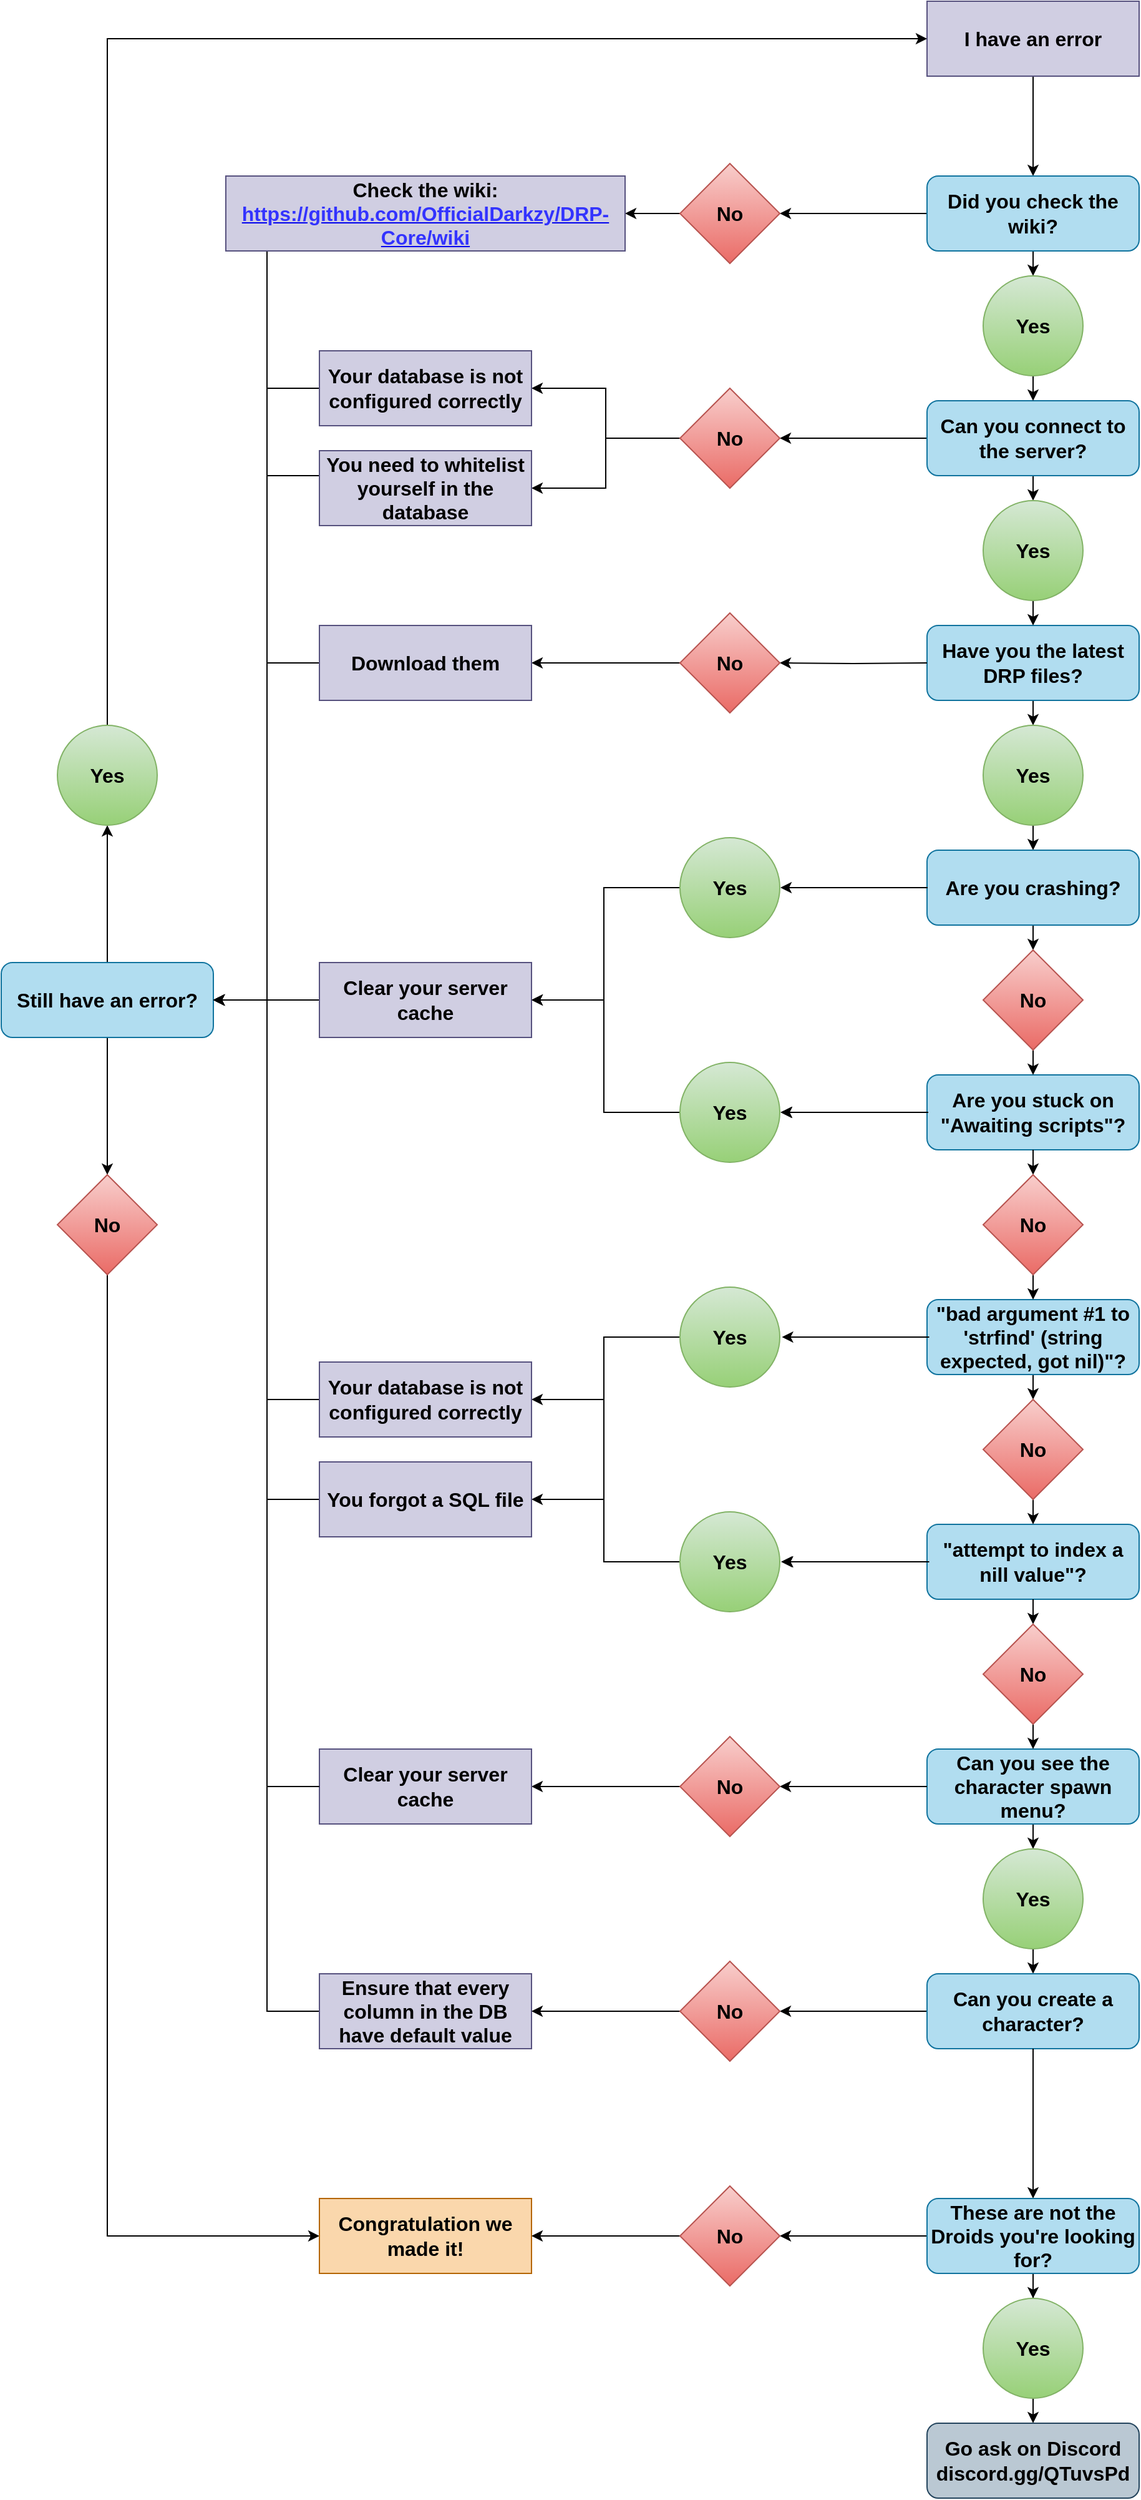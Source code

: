 <mxfile version="13.1.1"><diagram id="F6G-654XaiOcHDBJmkhr" name="Page-1"><mxGraphModel dx="2048" dy="649" grid="1" gridSize="10" guides="1" tooltips="1" connect="1" arrows="1" fold="1" page="1" pageScale="1" pageWidth="827" pageHeight="1169" math="0" shadow="0"><root><mxCell id="0"/><mxCell id="1" parent="0"/><mxCell id="pIPejda3js7GQy0kqfQv-379" style="edgeStyle=orthogonalEdgeStyle;rounded=0;orthogonalLoop=1;jettySize=auto;html=1;exitX=0;exitY=0.5;exitDx=0;exitDy=0;entryX=1;entryY=0.5;entryDx=0;entryDy=0;startArrow=none;startFill=0;fontFamily=Arial;fontSize=16;" parent="1" source="pIPejda3js7GQy0kqfQv-306" target="pIPejda3js7GQy0kqfQv-260" edge="1"><mxGeometry relative="1" as="geometry"><Array as="points"><mxPoint x="70" y="1270"/><mxPoint x="70" y="1140"/></Array></mxGeometry></mxCell><mxCell id="pIPejda3js7GQy0kqfQv-306" value="Yes" style="ellipse;whiteSpace=wrap;html=1;aspect=fixed;rounded=1;shadow=0;glass=0;comic=0;fontFamily=Arial;fontSize=16;fontStyle=1;gradientColor=#97d077;fillColor=#d5e8d4;strokeColor=#82b366;" parent="1" vertex="1"><mxGeometry x="131" y="1230" width="80" height="80" as="geometry"/></mxCell><mxCell id="pIPejda3js7GQy0kqfQv-225" value="Are you stuck on &quot;Awaiting scripts&quot;?" style="rounded=1;whiteSpace=wrap;html=1;fontFamily=Arial;fontSize=16;fontStyle=1;shadow=0;comic=0;glass=0;fillColor=#b1ddf0;strokeColor=#10739e;" parent="1" vertex="1"><mxGeometry x="329" y="880" width="170" height="60" as="geometry"/></mxCell><mxCell id="pIPejda3js7GQy0kqfQv-226" style="edgeStyle=orthogonalEdgeStyle;rounded=0;orthogonalLoop=1;jettySize=auto;html=1;exitX=0.5;exitY=1;exitDx=0;exitDy=0;entryX=0.5;entryY=0;entryDx=0;entryDy=0;startArrow=none;startFill=0;fontFamily=Arial;fontSize=16;" parent="1" target="pIPejda3js7GQy0kqfQv-225" edge="1"><mxGeometry relative="1" as="geometry"><mxPoint x="414" y="880" as="sourcePoint"/></mxGeometry></mxCell><mxCell id="pIPejda3js7GQy0kqfQv-227" style="edgeStyle=orthogonalEdgeStyle;rounded=0;orthogonalLoop=1;jettySize=auto;html=1;exitX=0.5;exitY=1;exitDx=0;exitDy=0;entryX=0.5;entryY=0;entryDx=0;entryDy=0;startArrow=none;startFill=0;fontFamily=Arial;fontSize=16;" parent="1" edge="1"><mxGeometry relative="1" as="geometry"><mxPoint x="414.5" y="880" as="sourcePoint"/><mxPoint x="414.5" y="880" as="targetPoint"/></mxGeometry></mxCell><mxCell id="pIPejda3js7GQy0kqfQv-228" style="edgeStyle=orthogonalEdgeStyle;rounded=0;orthogonalLoop=1;jettySize=auto;html=1;exitX=0.5;exitY=1;exitDx=0;exitDy=0;entryX=0.5;entryY=0;entryDx=0;entryDy=0;startArrow=none;startFill=0;fontFamily=Arial;fontSize=16;" parent="1" edge="1"><mxGeometry relative="1" as="geometry"><mxPoint x="414.5" y="880" as="sourcePoint"/><mxPoint x="414.5" y="880" as="targetPoint"/></mxGeometry></mxCell><mxCell id="pIPejda3js7GQy0kqfQv-229" value="" style="edgeStyle=orthogonalEdgeStyle;rounded=0;orthogonalLoop=1;jettySize=auto;html=1;startArrow=none;startFill=0;fontFamily=Arial;fontSize=16;" parent="1" edge="1"><mxGeometry relative="1" as="geometry"><mxPoint x="329.5" y="910" as="sourcePoint"/><mxPoint x="211.5" y="910" as="targetPoint"/></mxGeometry></mxCell><mxCell id="pIPejda3js7GQy0kqfQv-230" style="edgeStyle=orthogonalEdgeStyle;rounded=0;orthogonalLoop=1;jettySize=auto;html=1;exitX=0.5;exitY=1;exitDx=0;exitDy=0;entryX=0.5;entryY=0;entryDx=0;entryDy=0;startArrow=none;startFill=0;fontFamily=Arial;fontSize=16;" parent="1" edge="1"><mxGeometry relative="1" as="geometry"><mxPoint x="414.5" y="880" as="sourcePoint"/><mxPoint x="414.5" y="880" as="targetPoint"/></mxGeometry></mxCell><mxCell id="pIPejda3js7GQy0kqfQv-232" style="edgeStyle=orthogonalEdgeStyle;rounded=0;orthogonalLoop=1;jettySize=auto;html=1;exitX=0.5;exitY=1;exitDx=0;exitDy=0;entryX=0.5;entryY=0;entryDx=0;entryDy=0;startArrow=none;startFill=0;fontFamily=Arial;fontSize=16;" parent="1" source="pIPejda3js7GQy0kqfQv-225" target="pIPejda3js7GQy0kqfQv-250" edge="1"><mxGeometry relative="1" as="geometry"><mxPoint x="414.5" y="940" as="sourcePoint"/><mxPoint x="414.5" y="960" as="targetPoint"/></mxGeometry></mxCell><mxCell id="pIPejda3js7GQy0kqfQv-361" style="edgeStyle=orthogonalEdgeStyle;rounded=0;orthogonalLoop=1;jettySize=auto;html=1;exitX=0.5;exitY=1;exitDx=0;exitDy=0;entryX=0.5;entryY=0;entryDx=0;entryDy=0;startArrow=none;startFill=0;fontFamily=Arial;fontSize=16;" parent="1" source="pIPejda3js7GQy0kqfQv-233" target="pIPejda3js7GQy0kqfQv-248" edge="1"><mxGeometry relative="1" as="geometry"/></mxCell><mxCell id="pIPejda3js7GQy0kqfQv-233" value="Can you see the character spawn menu?" style="rounded=1;whiteSpace=wrap;html=1;fontFamily=Arial;fontSize=16;fontStyle=1;shadow=0;comic=0;glass=0;fillColor=#b1ddf0;strokeColor=#10739e;" parent="1" vertex="1"><mxGeometry x="329" y="1420" width="170" height="60" as="geometry"/></mxCell><mxCell id="pIPejda3js7GQy0kqfQv-237" style="edgeStyle=orthogonalEdgeStyle;rounded=0;orthogonalLoop=1;jettySize=auto;html=1;exitX=0.5;exitY=1;exitDx=0;exitDy=0;entryX=0.5;entryY=0;entryDx=0;entryDy=0;startArrow=none;startFill=0;fontFamily=Arial;fontSize=16;" parent="1" edge="1"><mxGeometry relative="1" as="geometry"><mxPoint x="414.5" y="1420" as="sourcePoint"/><mxPoint x="414.5" y="1420" as="targetPoint"/></mxGeometry></mxCell><mxCell id="pIPejda3js7GQy0kqfQv-238" style="edgeStyle=orthogonalEdgeStyle;rounded=0;orthogonalLoop=1;jettySize=auto;html=1;exitX=0.5;exitY=1;exitDx=0;exitDy=0;entryX=0.5;entryY=0;entryDx=0;entryDy=0;startArrow=none;startFill=0;fontFamily=Arial;fontSize=16;" parent="1" edge="1"><mxGeometry relative="1" as="geometry"><mxPoint x="415" y="1420" as="sourcePoint"/><mxPoint x="415" y="1420" as="targetPoint"/></mxGeometry></mxCell><mxCell id="pIPejda3js7GQy0kqfQv-239" style="edgeStyle=orthogonalEdgeStyle;rounded=0;orthogonalLoop=1;jettySize=auto;html=1;exitX=0.5;exitY=1;exitDx=0;exitDy=0;entryX=0.5;entryY=0;entryDx=0;entryDy=0;startArrow=none;startFill=0;fontFamily=Arial;fontSize=16;" parent="1" edge="1"><mxGeometry relative="1" as="geometry"><mxPoint x="415" y="1420" as="sourcePoint"/><mxPoint x="415" y="1420" as="targetPoint"/></mxGeometry></mxCell><mxCell id="pIPejda3js7GQy0kqfQv-240" value="" style="edgeStyle=orthogonalEdgeStyle;rounded=0;orthogonalLoop=1;jettySize=auto;html=1;startArrow=none;startFill=0;fontFamily=Arial;fontSize=16;exitX=0;exitY=0.5;exitDx=0;exitDy=0;" parent="1" source="pIPejda3js7GQy0kqfQv-233" target="pIPejda3js7GQy0kqfQv-243" edge="1"><mxGeometry relative="1" as="geometry"><mxPoint x="320" y="1450" as="sourcePoint"/></mxGeometry></mxCell><mxCell id="pIPejda3js7GQy0kqfQv-241" style="edgeStyle=orthogonalEdgeStyle;rounded=0;orthogonalLoop=1;jettySize=auto;html=1;exitX=0.5;exitY=1;exitDx=0;exitDy=0;entryX=0.5;entryY=0;entryDx=0;entryDy=0;startArrow=none;startFill=0;fontFamily=Arial;fontSize=16;" parent="1" edge="1"><mxGeometry relative="1" as="geometry"><mxPoint x="415" y="1420" as="sourcePoint"/><mxPoint x="415" y="1420" as="targetPoint"/></mxGeometry></mxCell><mxCell id="pIPejda3js7GQy0kqfQv-242" style="edgeStyle=orthogonalEdgeStyle;rounded=0;orthogonalLoop=1;jettySize=auto;html=1;exitX=0;exitY=0.5;exitDx=0;exitDy=0;entryX=1;entryY=0.5;entryDx=0;entryDy=0;startArrow=none;startFill=0;fontFamily=Arial;fontSize=16;" parent="1" source="pIPejda3js7GQy0kqfQv-243" target="pIPejda3js7GQy0kqfQv-249" edge="1"><mxGeometry relative="1" as="geometry"/></mxCell><mxCell id="pIPejda3js7GQy0kqfQv-243" value="No" style="rhombus;whiteSpace=wrap;html=1;fontFamily=Arial;fontSize=16;fontStyle=1;fillColor=#f8cecc;strokeColor=#b85450;gradientColor=#ea6b66;" parent="1" vertex="1"><mxGeometry x="131" y="1410" width="80" height="80" as="geometry"/></mxCell><mxCell id="pIPejda3js7GQy0kqfQv-304" style="edgeStyle=orthogonalEdgeStyle;rounded=0;orthogonalLoop=1;jettySize=auto;html=1;exitX=0.5;exitY=1;exitDx=0;exitDy=0;entryX=0.5;entryY=0;entryDx=0;entryDy=0;startArrow=none;startFill=0;fontFamily=Arial;fontSize=16;" parent="1" source="pIPejda3js7GQy0kqfQv-245" target="pIPejda3js7GQy0kqfQv-292" edge="1"><mxGeometry relative="1" as="geometry"/></mxCell><mxCell id="pIPejda3js7GQy0kqfQv-245" value="&quot;bad argument #1 to 'strfind' (string expected, got nil)&quot;?" style="rounded=1;whiteSpace=wrap;html=1;fontFamily=Arial;fontSize=16;fontStyle=1;shadow=0;comic=0;glass=0;fillColor=#b1ddf0;strokeColor=#10739e;" parent="1" vertex="1"><mxGeometry x="329" y="1060" width="170" height="60" as="geometry"/></mxCell><mxCell id="pIPejda3js7GQy0kqfQv-246" style="edgeStyle=orthogonalEdgeStyle;rounded=0;orthogonalLoop=1;jettySize=auto;html=1;exitX=0.5;exitY=1;exitDx=0;exitDy=0;entryX=0.5;entryY=0;entryDx=0;entryDy=0;startArrow=none;startFill=0;fontFamily=Arial;fontSize=16;" parent="1" edge="1"><mxGeometry relative="1" as="geometry"><mxPoint x="415" y="1600" as="sourcePoint"/><mxPoint x="415" y="1600" as="targetPoint"/></mxGeometry></mxCell><mxCell id="pIPejda3js7GQy0kqfQv-359" style="edgeStyle=orthogonalEdgeStyle;rounded=0;orthogonalLoop=1;jettySize=auto;html=1;exitX=0.5;exitY=1;exitDx=0;exitDy=0;entryX=0.5;entryY=0;entryDx=0;entryDy=0;startArrow=none;startFill=0;fontFamily=Arial;fontSize=16;" parent="1" source="pIPejda3js7GQy0kqfQv-248" target="pIPejda3js7GQy0kqfQv-341" edge="1"><mxGeometry relative="1" as="geometry"/></mxCell><mxCell id="pIPejda3js7GQy0kqfQv-248" value="Yes" style="ellipse;whiteSpace=wrap;html=1;aspect=fixed;rounded=1;shadow=0;glass=0;comic=0;fontFamily=Arial;fontSize=16;fontStyle=1;gradientColor=#97d077;fillColor=#d5e8d4;strokeColor=#82b366;" parent="1" vertex="1"><mxGeometry x="374" y="1500" width="80" height="80" as="geometry"/></mxCell><mxCell id="pIPejda3js7GQy0kqfQv-249" value="Clear your server cache" style="rounded=0;whiteSpace=wrap;html=1;fontFamily=Arial;fontSize=16;fontStyle=1;fillColor=#d0cee2;strokeColor=#56517e;" parent="1" vertex="1"><mxGeometry x="-158" y="1420" width="170" height="60" as="geometry"/></mxCell><mxCell id="pIPejda3js7GQy0kqfQv-318" style="edgeStyle=orthogonalEdgeStyle;rounded=0;orthogonalLoop=1;jettySize=auto;html=1;exitX=0.5;exitY=1;exitDx=0;exitDy=0;entryX=0.5;entryY=0;entryDx=0;entryDy=0;startArrow=none;startFill=0;fontFamily=Arial;fontSize=16;" parent="1" source="pIPejda3js7GQy0kqfQv-250" target="pIPejda3js7GQy0kqfQv-245" edge="1"><mxGeometry relative="1" as="geometry"/></mxCell><mxCell id="pIPejda3js7GQy0kqfQv-250" value="No" style="rhombus;whiteSpace=wrap;html=1;fontFamily=Arial;fontSize=16;fontStyle=1;fillColor=#f8cecc;strokeColor=#b85450;gradientColor=#ea6b66;" parent="1" vertex="1"><mxGeometry x="374" y="960" width="80" height="80" as="geometry"/></mxCell><mxCell id="pIPejda3js7GQy0kqfQv-251" style="edgeStyle=orthogonalEdgeStyle;rounded=0;orthogonalLoop=1;jettySize=auto;html=1;exitX=0.5;exitY=1;exitDx=0;exitDy=0;entryX=0.5;entryY=0;entryDx=0;entryDy=0;startArrow=none;startFill=0;fontFamily=Arial;fontSize=16;" parent="1" edge="1"><mxGeometry relative="1" as="geometry"><mxPoint x="415.25" y="1600" as="sourcePoint"/><mxPoint x="415.25" y="1600" as="targetPoint"/></mxGeometry></mxCell><mxCell id="pIPejda3js7GQy0kqfQv-252" style="edgeStyle=orthogonalEdgeStyle;rounded=0;orthogonalLoop=1;jettySize=auto;html=1;exitX=0.5;exitY=1;exitDx=0;exitDy=0;entryX=0.5;entryY=0;entryDx=0;entryDy=0;startArrow=none;startFill=0;fontFamily=Arial;fontSize=16;" parent="1" edge="1"><mxGeometry relative="1" as="geometry"><mxPoint x="415.75" y="1600" as="sourcePoint"/><mxPoint x="415.75" y="1600" as="targetPoint"/></mxGeometry></mxCell><mxCell id="pIPejda3js7GQy0kqfQv-253" style="edgeStyle=orthogonalEdgeStyle;rounded=0;orthogonalLoop=1;jettySize=auto;html=1;exitX=0.5;exitY=1;exitDx=0;exitDy=0;entryX=0.5;entryY=0;entryDx=0;entryDy=0;startArrow=none;startFill=0;fontFamily=Arial;fontSize=16;" parent="1" edge="1"><mxGeometry relative="1" as="geometry"><mxPoint x="415.75" y="1600" as="sourcePoint"/><mxPoint x="415.75" y="1600" as="targetPoint"/></mxGeometry></mxCell><mxCell id="pIPejda3js7GQy0kqfQv-254" value="" style="edgeStyle=orthogonalEdgeStyle;rounded=0;orthogonalLoop=1;jettySize=auto;html=1;startArrow=none;startFill=0;fontFamily=Arial;fontSize=16;" parent="1" edge="1"><mxGeometry relative="1" as="geometry"><mxPoint x="330.75" y="1090" as="sourcePoint"/><mxPoint x="212.75" y="1090" as="targetPoint"/></mxGeometry></mxCell><mxCell id="pIPejda3js7GQy0kqfQv-255" style="edgeStyle=orthogonalEdgeStyle;rounded=0;orthogonalLoop=1;jettySize=auto;html=1;exitX=0.5;exitY=1;exitDx=0;exitDy=0;entryX=0.5;entryY=0;entryDx=0;entryDy=0;startArrow=none;startFill=0;fontFamily=Arial;fontSize=16;" parent="1" edge="1"><mxGeometry relative="1" as="geometry"><mxPoint x="415.75" y="1600" as="sourcePoint"/><mxPoint x="415.75" y="1600" as="targetPoint"/></mxGeometry></mxCell><mxCell id="pIPejda3js7GQy0kqfQv-378" style="edgeStyle=orthogonalEdgeStyle;rounded=0;orthogonalLoop=1;jettySize=auto;html=1;exitX=0;exitY=0.5;exitDx=0;exitDy=0;entryX=1;entryY=0.5;entryDx=0;entryDy=0;startArrow=none;startFill=0;fontFamily=Arial;fontSize=16;" parent="1" source="pIPejda3js7GQy0kqfQv-257" target="pIPejda3js7GQy0kqfQv-261" edge="1"><mxGeometry relative="1" as="geometry"><Array as="points"><mxPoint x="70" y="1090"/><mxPoint x="70" y="1220"/></Array></mxGeometry></mxCell><mxCell id="pIPejda3js7GQy0kqfQv-257" value="Yes" style="ellipse;whiteSpace=wrap;html=1;aspect=fixed;rounded=1;shadow=0;glass=0;comic=0;fontFamily=Arial;fontSize=16;fontStyle=1;gradientColor=#97d077;fillColor=#d5e8d4;strokeColor=#82b366;" parent="1" vertex="1"><mxGeometry x="131" y="1050" width="80" height="80" as="geometry"/></mxCell><mxCell id="pIPejda3js7GQy0kqfQv-263" style="edgeStyle=orthogonalEdgeStyle;rounded=0;orthogonalLoop=1;jettySize=auto;html=1;exitX=0;exitY=0.5;exitDx=0;exitDy=0;entryX=1;entryY=0.5;entryDx=0;entryDy=0;startArrow=none;startFill=0;fontFamily=Arial;fontSize=16;" parent="1" source="pIPejda3js7GQy0kqfQv-260" target="pIPejda3js7GQy0kqfQv-23" edge="1"><mxGeometry relative="1" as="geometry"><Array as="points"><mxPoint x="-200" y="1140"/><mxPoint x="-200" y="820"/></Array></mxGeometry></mxCell><mxCell id="pIPejda3js7GQy0kqfQv-260" value="Your database is not configured correctly" style="rounded=0;whiteSpace=wrap;html=1;fontFamily=Arial;fontSize=16;fontStyle=1;fillColor=#d0cee2;strokeColor=#56517e;" parent="1" vertex="1"><mxGeometry x="-158" y="1110" width="170" height="60" as="geometry"/></mxCell><mxCell id="pIPejda3js7GQy0kqfQv-264" style="edgeStyle=orthogonalEdgeStyle;rounded=0;orthogonalLoop=1;jettySize=auto;html=1;exitX=0;exitY=0.5;exitDx=0;exitDy=0;entryX=1;entryY=0.5;entryDx=0;entryDy=0;startArrow=none;startFill=0;fontFamily=Arial;fontSize=16;" parent="1" source="pIPejda3js7GQy0kqfQv-261" target="pIPejda3js7GQy0kqfQv-23" edge="1"><mxGeometry relative="1" as="geometry"><Array as="points"><mxPoint x="-200" y="1220"/><mxPoint x="-200" y="820"/></Array></mxGeometry></mxCell><mxCell id="pIPejda3js7GQy0kqfQv-261" value="You forgot a SQL file" style="rounded=0;whiteSpace=wrap;html=1;fontFamily=Arial;fontSize=16;fontStyle=1;fillColor=#d0cee2;strokeColor=#56517e;" parent="1" vertex="1"><mxGeometry x="-158" y="1190" width="170" height="60" as="geometry"/></mxCell><mxCell id="pIPejda3js7GQy0kqfQv-3" value="" style="edgeStyle=orthogonalEdgeStyle;rounded=0;orthogonalLoop=1;jettySize=auto;html=1;fontFamily=Arial;fontSize=16;" parent="1" source="pIPejda3js7GQy0kqfQv-1" target="pIPejda3js7GQy0kqfQv-2" edge="1"><mxGeometry relative="1" as="geometry"/></mxCell><mxCell id="pIPejda3js7GQy0kqfQv-1" value="I have an error" style="rounded=0;whiteSpace=wrap;html=1;fontFamily=Arial;fontSize=16;fontStyle=1;fillColor=#d0cee2;strokeColor=#56517e;" parent="1" vertex="1"><mxGeometry x="329" y="20" width="170" height="60" as="geometry"/></mxCell><mxCell id="pIPejda3js7GQy0kqfQv-373" style="edgeStyle=orthogonalEdgeStyle;rounded=0;orthogonalLoop=1;jettySize=auto;html=1;exitX=0.5;exitY=1;exitDx=0;exitDy=0;entryX=0.5;entryY=0;entryDx=0;entryDy=0;startArrow=none;startFill=0;fontFamily=Arial;fontSize=16;" parent="1" source="pIPejda3js7GQy0kqfQv-2" target="pIPejda3js7GQy0kqfQv-10" edge="1"><mxGeometry relative="1" as="geometry"/></mxCell><mxCell id="pIPejda3js7GQy0kqfQv-374" style="edgeStyle=orthogonalEdgeStyle;rounded=0;orthogonalLoop=1;jettySize=auto;html=1;exitX=0;exitY=0.5;exitDx=0;exitDy=0;entryX=1;entryY=0.5;entryDx=0;entryDy=0;startArrow=none;startFill=0;fontFamily=Arial;fontSize=16;" parent="1" source="pIPejda3js7GQy0kqfQv-2" target="pIPejda3js7GQy0kqfQv-8" edge="1"><mxGeometry relative="1" as="geometry"/></mxCell><mxCell id="pIPejda3js7GQy0kqfQv-2" value="Did you check the wiki?" style="rounded=1;whiteSpace=wrap;html=1;fontFamily=Arial;fontSize=16;fontStyle=1;shadow=0;comic=0;glass=0;fillColor=#b1ddf0;strokeColor=#10739e;" parent="1" vertex="1"><mxGeometry x="329" y="160" width="170" height="60" as="geometry"/></mxCell><mxCell id="pIPejda3js7GQy0kqfQv-38" value="" style="edgeStyle=orthogonalEdgeStyle;rounded=0;orthogonalLoop=1;jettySize=auto;html=1;startArrow=none;startFill=0;fontFamily=Arial;fontSize=16;" parent="1" source="pIPejda3js7GQy0kqfQv-21" target="pIPejda3js7GQy0kqfQv-37" edge="1"><mxGeometry relative="1" as="geometry"/></mxCell><mxCell id="pIPejda3js7GQy0kqfQv-371" style="edgeStyle=orthogonalEdgeStyle;rounded=0;orthogonalLoop=1;jettySize=auto;html=1;exitX=0.5;exitY=1;exitDx=0;exitDy=0;entryX=0.5;entryY=0;entryDx=0;entryDy=0;startArrow=none;startFill=0;fontFamily=Arial;fontSize=16;" parent="1" source="pIPejda3js7GQy0kqfQv-21" target="pIPejda3js7GQy0kqfQv-65" edge="1"><mxGeometry relative="1" as="geometry"/></mxCell><mxCell id="pIPejda3js7GQy0kqfQv-21" value="Can you connect to the server?" style="rounded=1;whiteSpace=wrap;html=1;fontFamily=Arial;fontSize=16;fontStyle=1;shadow=0;comic=0;glass=0;fillColor=#b1ddf0;strokeColor=#10739e;" parent="1" vertex="1"><mxGeometry x="329" y="340" width="170" height="60" as="geometry"/></mxCell><mxCell id="pIPejda3js7GQy0kqfQv-375" style="edgeStyle=orthogonalEdgeStyle;rounded=0;orthogonalLoop=1;jettySize=auto;html=1;exitX=0;exitY=0.5;exitDx=0;exitDy=0;entryX=1;entryY=0.5;entryDx=0;entryDy=0;startArrow=none;startFill=0;fontFamily=Arial;fontSize=16;" parent="1" source="pIPejda3js7GQy0kqfQv-8" target="pIPejda3js7GQy0kqfQv-17" edge="1"><mxGeometry relative="1" as="geometry"/></mxCell><mxCell id="pIPejda3js7GQy0kqfQv-8" value="No" style="rhombus;whiteSpace=wrap;html=1;fontFamily=Arial;fontSize=16;fontStyle=1;fillColor=#f8cecc;strokeColor=#b85450;gradientColor=#ea6b66;" parent="1" vertex="1"><mxGeometry x="131" y="150" width="80" height="80" as="geometry"/></mxCell><mxCell id="pIPejda3js7GQy0kqfQv-32" style="edgeStyle=orthogonalEdgeStyle;rounded=0;orthogonalLoop=1;jettySize=auto;html=1;exitX=0.5;exitY=1;exitDx=0;exitDy=0;entryX=0.5;entryY=0;entryDx=0;entryDy=0;startArrow=none;startFill=0;fontFamily=Arial;fontSize=16;" parent="1" target="pIPejda3js7GQy0kqfQv-21" edge="1"><mxGeometry relative="1" as="geometry"><mxPoint x="414" y="340" as="sourcePoint"/></mxGeometry></mxCell><mxCell id="pIPejda3js7GQy0kqfQv-372" style="edgeStyle=orthogonalEdgeStyle;rounded=0;orthogonalLoop=1;jettySize=auto;html=1;exitX=0.5;exitY=1;exitDx=0;exitDy=0;entryX=0.5;entryY=0;entryDx=0;entryDy=0;startArrow=none;startFill=0;fontFamily=Arial;fontSize=16;" parent="1" source="pIPejda3js7GQy0kqfQv-10" target="pIPejda3js7GQy0kqfQv-21" edge="1"><mxGeometry relative="1" as="geometry"/></mxCell><mxCell id="pIPejda3js7GQy0kqfQv-10" value="Yes" style="ellipse;whiteSpace=wrap;html=1;aspect=fixed;rounded=1;shadow=0;glass=0;comic=0;fontFamily=Arial;fontSize=16;fontStyle=1;gradientColor=#97d077;fillColor=#d5e8d4;strokeColor=#82b366;" parent="1" vertex="1"><mxGeometry x="374" y="240" width="80" height="80" as="geometry"/></mxCell><mxCell id="pIPejda3js7GQy0kqfQv-56" style="edgeStyle=orthogonalEdgeStyle;rounded=0;orthogonalLoop=1;jettySize=auto;html=1;exitX=0.25;exitY=1;exitDx=0;exitDy=0;entryX=1;entryY=0.5;entryDx=0;entryDy=0;startArrow=none;startFill=0;fontFamily=Arial;fontSize=16;" parent="1" source="pIPejda3js7GQy0kqfQv-17" target="pIPejda3js7GQy0kqfQv-23" edge="1"><mxGeometry relative="1" as="geometry"><Array as="points"><mxPoint x="-200" y="220"/><mxPoint x="-200" y="820"/></Array></mxGeometry></mxCell><mxCell id="pIPejda3js7GQy0kqfQv-17" value="Check the wiki:&lt;br&gt;&lt;a href=&quot;https://github.com/OfficialDarkzy/DRP-Core/wiki&quot;&gt;&lt;font color=&quot;#3333ff&quot;&gt;https://github.com/OfficialDarkzy/DRP-Core/wiki&lt;/font&gt;&lt;/a&gt;" style="rounded=0;whiteSpace=wrap;html=1;fontFamily=Arial;fontSize=16;fontStyle=1;shadow=0;comic=0;glass=0;fillColor=#d0cee2;strokeColor=#56517e;" parent="1" vertex="1"><mxGeometry x="-233" y="160" width="320" height="60" as="geometry"/></mxCell><mxCell id="pIPejda3js7GQy0kqfQv-28" style="edgeStyle=orthogonalEdgeStyle;rounded=0;orthogonalLoop=1;jettySize=auto;html=1;exitX=0.5;exitY=1;exitDx=0;exitDy=0;entryX=0.5;entryY=0;entryDx=0;entryDy=0;startArrow=none;startFill=0;fontFamily=Arial;fontSize=16;" parent="1" source="pIPejda3js7GQy0kqfQv-23" target="pIPejda3js7GQy0kqfQv-25" edge="1"><mxGeometry relative="1" as="geometry"/></mxCell><mxCell id="pIPejda3js7GQy0kqfQv-55" style="edgeStyle=orthogonalEdgeStyle;rounded=0;orthogonalLoop=1;jettySize=auto;html=1;exitX=0.5;exitY=0;exitDx=0;exitDy=0;entryX=0.5;entryY=1;entryDx=0;entryDy=0;startArrow=none;startFill=0;fontFamily=Arial;fontSize=16;" parent="1" source="pIPejda3js7GQy0kqfQv-23" target="pIPejda3js7GQy0kqfQv-29" edge="1"><mxGeometry relative="1" as="geometry"/></mxCell><mxCell id="pIPejda3js7GQy0kqfQv-23" value="Still have an error?" style="rounded=1;whiteSpace=wrap;html=1;fontFamily=Arial;fontSize=16;fontStyle=1;shadow=0;comic=0;glass=0;fillColor=#b1ddf0;strokeColor=#10739e;" parent="1" vertex="1"><mxGeometry x="-413" y="790" width="170" height="60" as="geometry"/></mxCell><mxCell id="pIPejda3js7GQy0kqfQv-419" style="edgeStyle=orthogonalEdgeStyle;rounded=0;orthogonalLoop=1;jettySize=auto;html=1;exitX=0.5;exitY=1;exitDx=0;exitDy=0;entryX=0;entryY=0.5;entryDx=0;entryDy=0;startArrow=none;startFill=0;fontFamily=Arial;fontSize=16;" parent="1" source="pIPejda3js7GQy0kqfQv-25" target="pIPejda3js7GQy0kqfQv-415" edge="1"><mxGeometry relative="1" as="geometry"/></mxCell><mxCell id="pIPejda3js7GQy0kqfQv-25" value="No" style="rhombus;whiteSpace=wrap;html=1;fontFamily=Arial;fontSize=16;fontStyle=1;fillColor=#f8cecc;strokeColor=#b85450;gradientColor=#ea6b66;" parent="1" vertex="1"><mxGeometry x="-368" y="960" width="80" height="80" as="geometry"/></mxCell><mxCell id="pIPejda3js7GQy0kqfQv-36" style="edgeStyle=orthogonalEdgeStyle;rounded=0;orthogonalLoop=1;jettySize=auto;html=1;exitX=0.5;exitY=0;exitDx=0;exitDy=0;entryX=0;entryY=0.5;entryDx=0;entryDy=0;startArrow=none;startFill=0;fontFamily=Arial;fontSize=16;" parent="1" source="pIPejda3js7GQy0kqfQv-29" target="pIPejda3js7GQy0kqfQv-1" edge="1"><mxGeometry relative="1" as="geometry"/></mxCell><mxCell id="pIPejda3js7GQy0kqfQv-29" value="Yes" style="ellipse;whiteSpace=wrap;html=1;aspect=fixed;rounded=1;shadow=0;glass=0;comic=0;fontFamily=Arial;fontSize=16;fontStyle=1;gradientColor=#97d077;fillColor=#d5e8d4;strokeColor=#82b366;" parent="1" vertex="1"><mxGeometry x="-368" y="600" width="80" height="80" as="geometry"/></mxCell><mxCell id="pIPejda3js7GQy0kqfQv-376" style="edgeStyle=orthogonalEdgeStyle;rounded=0;orthogonalLoop=1;jettySize=auto;html=1;exitX=0;exitY=0.5;exitDx=0;exitDy=0;entryX=1;entryY=0.5;entryDx=0;entryDy=0;startArrow=none;startFill=0;fontFamily=Arial;fontSize=16;" parent="1" source="pIPejda3js7GQy0kqfQv-37" target="pIPejda3js7GQy0kqfQv-45" edge="1"><mxGeometry relative="1" as="geometry"/></mxCell><mxCell id="pIPejda3js7GQy0kqfQv-377" style="edgeStyle=orthogonalEdgeStyle;rounded=0;orthogonalLoop=1;jettySize=auto;html=1;exitX=0;exitY=0.5;exitDx=0;exitDy=0;entryX=1;entryY=0.5;entryDx=0;entryDy=0;startArrow=none;startFill=0;fontFamily=Arial;fontSize=16;" parent="1" source="pIPejda3js7GQy0kqfQv-37" target="pIPejda3js7GQy0kqfQv-95" edge="1"><mxGeometry relative="1" as="geometry"/></mxCell><mxCell id="pIPejda3js7GQy0kqfQv-37" value="No" style="rhombus;whiteSpace=wrap;html=1;fontFamily=Arial;fontSize=16;fontStyle=1;fillColor=#f8cecc;strokeColor=#b85450;gradientColor=#ea6b66;" parent="1" vertex="1"><mxGeometry x="131" y="330" width="80" height="80" as="geometry"/></mxCell><mxCell id="pIPejda3js7GQy0kqfQv-50" style="edgeStyle=orthogonalEdgeStyle;rounded=0;orthogonalLoop=1;jettySize=auto;html=1;exitX=0;exitY=0.5;exitDx=0;exitDy=0;entryX=1;entryY=0.5;entryDx=0;entryDy=0;startArrow=none;startFill=0;fontFamily=Arial;fontSize=16;" parent="1" source="pIPejda3js7GQy0kqfQv-45" target="pIPejda3js7GQy0kqfQv-23" edge="1"><mxGeometry relative="1" as="geometry"><Array as="points"><mxPoint x="-200" y="330"/><mxPoint x="-200" y="820"/></Array></mxGeometry></mxCell><mxCell id="pIPejda3js7GQy0kqfQv-45" value="Your database is not configured correctly" style="rounded=0;whiteSpace=wrap;html=1;fontFamily=Arial;fontSize=16;fontStyle=1;fillColor=#d0cee2;strokeColor=#56517e;" parent="1" vertex="1"><mxGeometry x="-158" y="300" width="170" height="60" as="geometry"/></mxCell><mxCell id="pIPejda3js7GQy0kqfQv-369" style="edgeStyle=orthogonalEdgeStyle;rounded=0;orthogonalLoop=1;jettySize=auto;html=1;exitX=0.5;exitY=1;exitDx=0;exitDy=0;entryX=0.5;entryY=0;entryDx=0;entryDy=0;startArrow=none;startFill=0;fontFamily=Arial;fontSize=16;" parent="1" source="pIPejda3js7GQy0kqfQv-62" target="pIPejda3js7GQy0kqfQv-75" edge="1"><mxGeometry relative="1" as="geometry"/></mxCell><mxCell id="pIPejda3js7GQy0kqfQv-62" value="Have you the latest DRP files?" style="rounded=1;whiteSpace=wrap;html=1;fontFamily=Arial;fontSize=16;fontStyle=1;shadow=0;comic=0;glass=0;fillColor=#b1ddf0;strokeColor=#10739e;" parent="1" vertex="1"><mxGeometry x="329" y="520" width="170" height="60" as="geometry"/></mxCell><mxCell id="pIPejda3js7GQy0kqfQv-63" style="edgeStyle=orthogonalEdgeStyle;rounded=0;orthogonalLoop=1;jettySize=auto;html=1;exitX=0.5;exitY=1;exitDx=0;exitDy=0;entryX=0.5;entryY=0;entryDx=0;entryDy=0;startArrow=none;startFill=0;fontFamily=Arial;fontSize=16;" parent="1" target="pIPejda3js7GQy0kqfQv-62" edge="1"><mxGeometry relative="1" as="geometry"><mxPoint x="414" y="520" as="sourcePoint"/></mxGeometry></mxCell><mxCell id="pIPejda3js7GQy0kqfQv-370" style="edgeStyle=orthogonalEdgeStyle;rounded=0;orthogonalLoop=1;jettySize=auto;html=1;exitX=0.5;exitY=1;exitDx=0;exitDy=0;entryX=0.5;entryY=0;entryDx=0;entryDy=0;startArrow=none;startFill=0;fontFamily=Arial;fontSize=16;" parent="1" source="pIPejda3js7GQy0kqfQv-65" target="pIPejda3js7GQy0kqfQv-62" edge="1"><mxGeometry relative="1" as="geometry"/></mxCell><mxCell id="pIPejda3js7GQy0kqfQv-65" value="Yes" style="ellipse;whiteSpace=wrap;html=1;aspect=fixed;rounded=1;shadow=0;glass=0;comic=0;fontFamily=Arial;fontSize=16;fontStyle=1;gradientColor=#97d077;fillColor=#d5e8d4;strokeColor=#82b366;" parent="1" vertex="1"><mxGeometry x="374" y="420" width="80" height="80" as="geometry"/></mxCell><mxCell id="pIPejda3js7GQy0kqfQv-66" value="" style="edgeStyle=orthogonalEdgeStyle;rounded=0;orthogonalLoop=1;jettySize=auto;html=1;startArrow=none;startFill=0;fontFamily=Arial;fontSize=16;" parent="1" target="pIPejda3js7GQy0kqfQv-70" edge="1"><mxGeometry relative="1" as="geometry"><mxPoint x="329" y="550" as="sourcePoint"/></mxGeometry></mxCell><mxCell id="pIPejda3js7GQy0kqfQv-68" style="edgeStyle=orthogonalEdgeStyle;rounded=0;orthogonalLoop=1;jettySize=auto;html=1;exitX=0.5;exitY=1;exitDx=0;exitDy=0;entryX=0.5;entryY=0;entryDx=0;entryDy=0;startArrow=none;startFill=0;fontFamily=Arial;fontSize=16;" parent="1" edge="1"><mxGeometry relative="1" as="geometry"><mxPoint x="414" y="520" as="sourcePoint"/><mxPoint x="414" y="520" as="targetPoint"/></mxGeometry></mxCell><mxCell id="pIPejda3js7GQy0kqfQv-77" style="edgeStyle=orthogonalEdgeStyle;rounded=0;orthogonalLoop=1;jettySize=auto;html=1;exitX=0;exitY=0.5;exitDx=0;exitDy=0;entryX=1;entryY=0.5;entryDx=0;entryDy=0;startArrow=none;startFill=0;fontFamily=Arial;fontSize=16;" parent="1" source="pIPejda3js7GQy0kqfQv-70" target="pIPejda3js7GQy0kqfQv-76" edge="1"><mxGeometry relative="1" as="geometry"/></mxCell><mxCell id="pIPejda3js7GQy0kqfQv-70" value="No" style="rhombus;whiteSpace=wrap;html=1;fontFamily=Arial;fontSize=16;fontStyle=1;fillColor=#f8cecc;strokeColor=#b85450;gradientColor=#ea6b66;" parent="1" vertex="1"><mxGeometry x="131" y="510" width="80" height="80" as="geometry"/></mxCell><mxCell id="pIPejda3js7GQy0kqfQv-368" style="edgeStyle=orthogonalEdgeStyle;rounded=0;orthogonalLoop=1;jettySize=auto;html=1;exitX=0.5;exitY=1;exitDx=0;exitDy=0;entryX=0.5;entryY=0;entryDx=0;entryDy=0;startArrow=none;startFill=0;fontFamily=Arial;fontSize=16;" parent="1" source="pIPejda3js7GQy0kqfQv-75" target="pIPejda3js7GQy0kqfQv-88" edge="1"><mxGeometry relative="1" as="geometry"><mxPoint x="414" y="700" as="targetPoint"/></mxGeometry></mxCell><mxCell id="pIPejda3js7GQy0kqfQv-75" value="Yes" style="ellipse;whiteSpace=wrap;html=1;aspect=fixed;rounded=1;shadow=0;glass=0;comic=0;fontFamily=Arial;fontSize=16;fontStyle=1;gradientColor=#97d077;fillColor=#d5e8d4;strokeColor=#82b366;" parent="1" vertex="1"><mxGeometry x="374" y="600" width="80" height="80" as="geometry"/></mxCell><mxCell id="pIPejda3js7GQy0kqfQv-78" style="edgeStyle=orthogonalEdgeStyle;rounded=0;orthogonalLoop=1;jettySize=auto;html=1;exitX=0;exitY=0.5;exitDx=0;exitDy=0;entryX=1;entryY=0.5;entryDx=0;entryDy=0;startArrow=none;startFill=0;fontFamily=Arial;fontSize=16;" parent="1" source="pIPejda3js7GQy0kqfQv-76" target="pIPejda3js7GQy0kqfQv-23" edge="1"><mxGeometry relative="1" as="geometry"><Array as="points"><mxPoint x="-200" y="550"/><mxPoint x="-200" y="820"/></Array></mxGeometry></mxCell><mxCell id="pIPejda3js7GQy0kqfQv-76" value="Download them" style="rounded=0;whiteSpace=wrap;html=1;fontFamily=Arial;fontSize=16;fontStyle=1;fillColor=#d0cee2;strokeColor=#56517e;" parent="1" vertex="1"><mxGeometry x="-158" y="520" width="170" height="60" as="geometry"/></mxCell><mxCell id="pIPejda3js7GQy0kqfQv-365" style="edgeStyle=orthogonalEdgeStyle;rounded=0;orthogonalLoop=1;jettySize=auto;html=1;exitX=0.5;exitY=1;exitDx=0;exitDy=0;entryX=0.5;entryY=0;entryDx=0;entryDy=0;startArrow=none;startFill=0;fontFamily=Arial;fontSize=16;" parent="1" source="pIPejda3js7GQy0kqfQv-88" target="pIPejda3js7GQy0kqfQv-147" edge="1"><mxGeometry relative="1" as="geometry"/></mxCell><mxCell id="pIPejda3js7GQy0kqfQv-88" value="Are you crashing?" style="rounded=1;whiteSpace=wrap;html=1;fontFamily=Arial;fontSize=16;fontStyle=1;shadow=0;comic=0;glass=0;fillColor=#b1ddf0;strokeColor=#10739e;" parent="1" vertex="1"><mxGeometry x="329" y="700" width="170" height="60" as="geometry"/></mxCell><mxCell id="pIPejda3js7GQy0kqfQv-89" style="edgeStyle=orthogonalEdgeStyle;rounded=0;orthogonalLoop=1;jettySize=auto;html=1;exitX=0.5;exitY=1;exitDx=0;exitDy=0;entryX=0.5;entryY=0;entryDx=0;entryDy=0;startArrow=none;startFill=0;fontFamily=Arial;fontSize=16;" parent="1" target="pIPejda3js7GQy0kqfQv-88" edge="1"><mxGeometry relative="1" as="geometry"><mxPoint x="414" y="700" as="sourcePoint"/></mxGeometry></mxCell><mxCell id="pIPejda3js7GQy0kqfQv-99" style="edgeStyle=orthogonalEdgeStyle;rounded=0;orthogonalLoop=1;jettySize=auto;html=1;exitX=0;exitY=0.5;exitDx=0;exitDy=0;entryX=1;entryY=0.5;entryDx=0;entryDy=0;startArrow=none;startFill=0;fontFamily=Arial;fontSize=16;" parent="1" source="pIPejda3js7GQy0kqfQv-95" target="pIPejda3js7GQy0kqfQv-23" edge="1"><mxGeometry relative="1" as="geometry"><Array as="points"><mxPoint x="-158" y="400"/><mxPoint x="-200" y="400"/><mxPoint x="-200" y="820"/></Array></mxGeometry></mxCell><mxCell id="pIPejda3js7GQy0kqfQv-95" value="You need to whitelist yourself in the database" style="rounded=0;whiteSpace=wrap;html=1;fontFamily=Arial;fontSize=16;fontStyle=1;fillColor=#d0cee2;strokeColor=#56517e;" parent="1" vertex="1"><mxGeometry x="-158" y="380" width="170" height="60" as="geometry"/></mxCell><mxCell id="pIPejda3js7GQy0kqfQv-101" style="edgeStyle=orthogonalEdgeStyle;rounded=0;orthogonalLoop=1;jettySize=auto;html=1;exitX=0.5;exitY=1;exitDx=0;exitDy=0;entryX=0.5;entryY=0;entryDx=0;entryDy=0;startArrow=none;startFill=0;fontFamily=Arial;fontSize=16;" parent="1" edge="1"><mxGeometry relative="1" as="geometry"><mxPoint x="414.5" y="700" as="sourcePoint"/><mxPoint x="414.5" y="700" as="targetPoint"/></mxGeometry></mxCell><mxCell id="pIPejda3js7GQy0kqfQv-103" style="edgeStyle=orthogonalEdgeStyle;rounded=0;orthogonalLoop=1;jettySize=auto;html=1;exitX=0.5;exitY=1;exitDx=0;exitDy=0;entryX=0.5;entryY=0;entryDx=0;entryDy=0;startArrow=none;startFill=0;fontFamily=Arial;fontSize=16;" parent="1" edge="1"><mxGeometry relative="1" as="geometry"><mxPoint x="414.5" y="700" as="sourcePoint"/><mxPoint x="414.5" y="700" as="targetPoint"/></mxGeometry></mxCell><mxCell id="pIPejda3js7GQy0kqfQv-105" value="" style="edgeStyle=orthogonalEdgeStyle;rounded=0;orthogonalLoop=1;jettySize=auto;html=1;startArrow=none;startFill=0;fontFamily=Arial;fontSize=16;" parent="1" edge="1"><mxGeometry relative="1" as="geometry"><mxPoint x="329.5" y="730" as="sourcePoint"/><mxPoint x="211.5" y="730" as="targetPoint"/></mxGeometry></mxCell><mxCell id="pIPejda3js7GQy0kqfQv-106" style="edgeStyle=orthogonalEdgeStyle;rounded=0;orthogonalLoop=1;jettySize=auto;html=1;exitX=0.5;exitY=1;exitDx=0;exitDy=0;entryX=0.5;entryY=0;entryDx=0;entryDy=0;startArrow=none;startFill=0;fontFamily=Arial;fontSize=16;" parent="1" edge="1"><mxGeometry relative="1" as="geometry"><mxPoint x="414.5" y="700" as="sourcePoint"/><mxPoint x="414.5" y="700" as="targetPoint"/></mxGeometry></mxCell><mxCell id="pIPejda3js7GQy0kqfQv-108" style="edgeStyle=orthogonalEdgeStyle;rounded=0;orthogonalLoop=1;jettySize=auto;html=1;entryX=1;entryY=0.5;entryDx=0;entryDy=0;startArrow=none;startFill=0;fontFamily=Arial;fontSize=16;exitX=0;exitY=0.5;exitDx=0;exitDy=0;" parent="1" source="pIPejda3js7GQy0kqfQv-146" target="pIPejda3js7GQy0kqfQv-115" edge="1"><mxGeometry relative="1" as="geometry"><mxPoint x="110" y="730" as="sourcePoint"/><Array as="points"><mxPoint x="70" y="730"/><mxPoint x="70" y="820"/></Array></mxGeometry></mxCell><mxCell id="pIPejda3js7GQy0kqfQv-112" style="edgeStyle=orthogonalEdgeStyle;rounded=0;orthogonalLoop=1;jettySize=auto;html=1;exitX=0.5;exitY=1;exitDx=0;exitDy=0;entryX=0.5;entryY=0;entryDx=0;entryDy=0;startArrow=none;startFill=0;fontFamily=Arial;fontSize=16;" parent="1" edge="1"><mxGeometry relative="1" as="geometry"><mxPoint x="414.5" y="880" as="sourcePoint"/><mxPoint x="414.5" y="880" as="targetPoint"/></mxGeometry></mxCell><mxCell id="pIPejda3js7GQy0kqfQv-113" style="edgeStyle=orthogonalEdgeStyle;rounded=0;orthogonalLoop=1;jettySize=auto;html=1;exitX=0.5;exitY=1;exitDx=0;exitDy=0;startArrow=none;startFill=0;fontFamily=Arial;fontSize=16;entryX=0.5;entryY=0;entryDx=0;entryDy=0;" parent="1" source="pIPejda3js7GQy0kqfQv-147" target="pIPejda3js7GQy0kqfQv-225" edge="1"><mxGeometry relative="1" as="geometry"><mxPoint x="414.5" y="860" as="sourcePoint"/><mxPoint x="415" y="870" as="targetPoint"/></mxGeometry></mxCell><mxCell id="pIPejda3js7GQy0kqfQv-118" style="edgeStyle=orthogonalEdgeStyle;rounded=0;orthogonalLoop=1;jettySize=auto;html=1;exitX=0;exitY=0.5;exitDx=0;exitDy=0;entryX=1;entryY=0.5;entryDx=0;entryDy=0;startArrow=none;startFill=0;fontFamily=Arial;fontSize=16;" parent="1" source="pIPejda3js7GQy0kqfQv-115" target="pIPejda3js7GQy0kqfQv-23" edge="1"><mxGeometry relative="1" as="geometry"><Array as="points"><mxPoint x="-180" y="820"/><mxPoint x="-180" y="820"/></Array></mxGeometry></mxCell><mxCell id="pIPejda3js7GQy0kqfQv-115" value="Clear your server cache" style="rounded=0;whiteSpace=wrap;html=1;fontFamily=Arial;fontSize=16;fontStyle=1;fillColor=#d0cee2;strokeColor=#56517e;" parent="1" vertex="1"><mxGeometry x="-158" y="790" width="170" height="60" as="geometry"/></mxCell><mxCell id="pIPejda3js7GQy0kqfQv-133" style="edgeStyle=orthogonalEdgeStyle;rounded=0;orthogonalLoop=1;jettySize=auto;html=1;exitX=0.5;exitY=1;exitDx=0;exitDy=0;entryX=0.5;entryY=0;entryDx=0;entryDy=0;startArrow=none;startFill=0;fontFamily=Arial;fontSize=16;" parent="1" edge="1"><mxGeometry relative="1" as="geometry"><mxPoint x="414.5" y="880" as="sourcePoint"/><mxPoint x="414.5" y="880" as="targetPoint"/></mxGeometry></mxCell><mxCell id="pIPejda3js7GQy0kqfQv-134" style="edgeStyle=orthogonalEdgeStyle;rounded=0;orthogonalLoop=1;jettySize=auto;html=1;exitX=0.5;exitY=1;exitDx=0;exitDy=0;entryX=0.5;entryY=0;entryDx=0;entryDy=0;startArrow=none;startFill=0;fontFamily=Arial;fontSize=16;" parent="1" edge="1"><mxGeometry relative="1" as="geometry"><mxPoint x="415" y="880" as="sourcePoint"/><mxPoint x="415" y="880" as="targetPoint"/></mxGeometry></mxCell><mxCell id="pIPejda3js7GQy0kqfQv-135" style="edgeStyle=orthogonalEdgeStyle;rounded=0;orthogonalLoop=1;jettySize=auto;html=1;exitX=0.5;exitY=1;exitDx=0;exitDy=0;entryX=0.5;entryY=0;entryDx=0;entryDy=0;startArrow=none;startFill=0;fontFamily=Arial;fontSize=16;" parent="1" edge="1"><mxGeometry relative="1" as="geometry"><mxPoint x="415" y="880" as="sourcePoint"/><mxPoint x="415" y="880" as="targetPoint"/></mxGeometry></mxCell><mxCell id="pIPejda3js7GQy0kqfQv-136" value="" style="edgeStyle=orthogonalEdgeStyle;rounded=0;orthogonalLoop=1;jettySize=auto;html=1;startArrow=none;startFill=0;fontFamily=Arial;fontSize=16;" parent="1" edge="1"><mxGeometry relative="1" as="geometry"><mxPoint x="330" y="910" as="sourcePoint"/><mxPoint x="212" y="910" as="targetPoint"/></mxGeometry></mxCell><mxCell id="pIPejda3js7GQy0kqfQv-137" style="edgeStyle=orthogonalEdgeStyle;rounded=0;orthogonalLoop=1;jettySize=auto;html=1;exitX=0.5;exitY=1;exitDx=0;exitDy=0;entryX=0.5;entryY=0;entryDx=0;entryDy=0;startArrow=none;startFill=0;fontFamily=Arial;fontSize=16;" parent="1" edge="1"><mxGeometry relative="1" as="geometry"><mxPoint x="415" y="880" as="sourcePoint"/><mxPoint x="415" y="880" as="targetPoint"/></mxGeometry></mxCell><mxCell id="pIPejda3js7GQy0kqfQv-138" style="edgeStyle=orthogonalEdgeStyle;rounded=0;orthogonalLoop=1;jettySize=auto;html=1;entryX=1;entryY=0.5;entryDx=0;entryDy=0;startArrow=none;startFill=0;fontFamily=Arial;fontSize=16;exitX=0;exitY=0.5;exitDx=0;exitDy=0;" parent="1" source="pIPejda3js7GQy0kqfQv-262" target="pIPejda3js7GQy0kqfQv-115" edge="1"><mxGeometry relative="1" as="geometry"><mxPoint x="110" y="910" as="sourcePoint"/><mxPoint x="13" y="910" as="targetPoint"/><Array as="points"><mxPoint x="70" y="910"/><mxPoint x="70" y="820"/></Array></mxGeometry></mxCell><mxCell id="pIPejda3js7GQy0kqfQv-142" style="edgeStyle=orthogonalEdgeStyle;rounded=0;orthogonalLoop=1;jettySize=auto;html=1;exitX=0.5;exitY=1;exitDx=0;exitDy=0;entryX=0.5;entryY=0;entryDx=0;entryDy=0;startArrow=none;startFill=0;fontFamily=Arial;fontSize=16;" parent="1" edge="1"><mxGeometry relative="1" as="geometry"><mxPoint x="415" y="1420" as="sourcePoint"/><mxPoint x="415" y="1420" as="targetPoint"/></mxGeometry></mxCell><mxCell id="pIPejda3js7GQy0kqfQv-146" value="Yes" style="ellipse;whiteSpace=wrap;html=1;aspect=fixed;rounded=1;shadow=0;glass=0;comic=0;fontFamily=Arial;fontSize=16;fontStyle=1;gradientColor=#97d077;fillColor=#d5e8d4;strokeColor=#82b366;" parent="1" vertex="1"><mxGeometry x="131" y="690" width="80" height="80" as="geometry"/></mxCell><mxCell id="pIPejda3js7GQy0kqfQv-147" value="No" style="rhombus;whiteSpace=wrap;html=1;fontFamily=Arial;fontSize=16;fontStyle=1;fillColor=#f8cecc;strokeColor=#b85450;gradientColor=#ea6b66;" parent="1" vertex="1"><mxGeometry x="374" y="780" width="80" height="80" as="geometry"/></mxCell><mxCell id="pIPejda3js7GQy0kqfQv-173" style="edgeStyle=orthogonalEdgeStyle;rounded=0;orthogonalLoop=1;jettySize=auto;html=1;exitX=0.5;exitY=1;exitDx=0;exitDy=0;entryX=0.5;entryY=0;entryDx=0;entryDy=0;startArrow=none;startFill=0;fontFamily=Arial;fontSize=16;" parent="1" edge="1"><mxGeometry relative="1" as="geometry"><mxPoint x="415.25" y="1420" as="sourcePoint"/><mxPoint x="415.25" y="1420" as="targetPoint"/></mxGeometry></mxCell><mxCell id="pIPejda3js7GQy0kqfQv-174" style="edgeStyle=orthogonalEdgeStyle;rounded=0;orthogonalLoop=1;jettySize=auto;html=1;exitX=0.5;exitY=1;exitDx=0;exitDy=0;entryX=0.5;entryY=0;entryDx=0;entryDy=0;startArrow=none;startFill=0;fontFamily=Arial;fontSize=16;" parent="1" edge="1"><mxGeometry relative="1" as="geometry"><mxPoint x="415.75" y="1420" as="sourcePoint"/><mxPoint x="415.75" y="1420" as="targetPoint"/></mxGeometry></mxCell><mxCell id="pIPejda3js7GQy0kqfQv-175" style="edgeStyle=orthogonalEdgeStyle;rounded=0;orthogonalLoop=1;jettySize=auto;html=1;exitX=0.5;exitY=1;exitDx=0;exitDy=0;entryX=0.5;entryY=0;entryDx=0;entryDy=0;startArrow=none;startFill=0;fontFamily=Arial;fontSize=16;" parent="1" edge="1"><mxGeometry relative="1" as="geometry"><mxPoint x="415.75" y="1420" as="sourcePoint"/><mxPoint x="415.75" y="1420" as="targetPoint"/></mxGeometry></mxCell><mxCell id="pIPejda3js7GQy0kqfQv-177" style="edgeStyle=orthogonalEdgeStyle;rounded=0;orthogonalLoop=1;jettySize=auto;html=1;exitX=0.5;exitY=1;exitDx=0;exitDy=0;entryX=0.5;entryY=0;entryDx=0;entryDy=0;startArrow=none;startFill=0;fontFamily=Arial;fontSize=16;" parent="1" edge="1"><mxGeometry relative="1" as="geometry"><mxPoint x="415.75" y="1420" as="sourcePoint"/><mxPoint x="415.75" y="1420" as="targetPoint"/></mxGeometry></mxCell><mxCell id="pIPejda3js7GQy0kqfQv-186" style="edgeStyle=orthogonalEdgeStyle;rounded=0;orthogonalLoop=1;jettySize=auto;html=1;exitX=0;exitY=0.5;exitDx=0;exitDy=0;entryX=1;entryY=0.5;entryDx=0;entryDy=0;startArrow=none;startFill=0;fontFamily=Arial;fontSize=16;" parent="1" source="pIPejda3js7GQy0kqfQv-249" target="pIPejda3js7GQy0kqfQv-23" edge="1"><mxGeometry relative="1" as="geometry"><mxPoint x="-155.75" y="1230" as="sourcePoint"/><Array as="points"><mxPoint x="-200" y="1450"/><mxPoint x="-200" y="820"/></Array></mxGeometry></mxCell><mxCell id="pIPejda3js7GQy0kqfQv-262" value="Yes" style="ellipse;whiteSpace=wrap;html=1;aspect=fixed;rounded=1;shadow=0;glass=0;comic=0;fontFamily=Arial;fontSize=16;fontStyle=1;gradientColor=#97d077;fillColor=#d5e8d4;strokeColor=#82b366;" parent="1" vertex="1"><mxGeometry x="131" y="870" width="80" height="80" as="geometry"/></mxCell><mxCell id="pIPejda3js7GQy0kqfQv-283" value="&quot;attempt to index a nill value&quot;?" style="rounded=1;whiteSpace=wrap;html=1;fontFamily=Arial;fontSize=16;fontStyle=1;shadow=0;comic=0;glass=0;fillColor=#b1ddf0;strokeColor=#10739e;" parent="1" vertex="1"><mxGeometry x="329" y="1240" width="170" height="60" as="geometry"/></mxCell><mxCell id="pIPejda3js7GQy0kqfQv-286" style="edgeStyle=orthogonalEdgeStyle;rounded=0;orthogonalLoop=1;jettySize=auto;html=1;exitX=0.5;exitY=1;exitDx=0;exitDy=0;entryX=0.5;entryY=0;entryDx=0;entryDy=0;startArrow=none;startFill=0;fontFamily=Arial;fontSize=16;" parent="1" edge="1"><mxGeometry relative="1" as="geometry"><mxPoint x="414.5" y="1240" as="sourcePoint"/><mxPoint x="414.5" y="1240" as="targetPoint"/></mxGeometry></mxCell><mxCell id="pIPejda3js7GQy0kqfQv-287" style="edgeStyle=orthogonalEdgeStyle;rounded=0;orthogonalLoop=1;jettySize=auto;html=1;exitX=0.5;exitY=1;exitDx=0;exitDy=0;entryX=0.5;entryY=0;entryDx=0;entryDy=0;startArrow=none;startFill=0;fontFamily=Arial;fontSize=16;" parent="1" edge="1"><mxGeometry relative="1" as="geometry"><mxPoint x="415" y="1240" as="sourcePoint"/><mxPoint x="415" y="1240" as="targetPoint"/></mxGeometry></mxCell><mxCell id="pIPejda3js7GQy0kqfQv-288" style="edgeStyle=orthogonalEdgeStyle;rounded=0;orthogonalLoop=1;jettySize=auto;html=1;exitX=0.5;exitY=1;exitDx=0;exitDy=0;entryX=0.5;entryY=0;entryDx=0;entryDy=0;startArrow=none;startFill=0;fontFamily=Arial;fontSize=16;" parent="1" edge="1"><mxGeometry relative="1" as="geometry"><mxPoint x="415" y="1240" as="sourcePoint"/><mxPoint x="415" y="1240" as="targetPoint"/></mxGeometry></mxCell><mxCell id="pIPejda3js7GQy0kqfQv-289" value="" style="edgeStyle=orthogonalEdgeStyle;rounded=0;orthogonalLoop=1;jettySize=auto;html=1;startArrow=none;startFill=0;fontFamily=Arial;fontSize=16;" parent="1" edge="1"><mxGeometry relative="1" as="geometry"><mxPoint x="330" y="1270" as="sourcePoint"/><mxPoint x="212" y="1270" as="targetPoint"/></mxGeometry></mxCell><mxCell id="pIPejda3js7GQy0kqfQv-290" style="edgeStyle=orthogonalEdgeStyle;rounded=0;orthogonalLoop=1;jettySize=auto;html=1;exitX=0.5;exitY=1;exitDx=0;exitDy=0;entryX=0.5;entryY=0;entryDx=0;entryDy=0;startArrow=none;startFill=0;fontFamily=Arial;fontSize=16;" parent="1" edge="1"><mxGeometry relative="1" as="geometry"><mxPoint x="415" y="1240" as="sourcePoint"/><mxPoint x="415" y="1240" as="targetPoint"/></mxGeometry></mxCell><mxCell id="pIPejda3js7GQy0kqfQv-305" style="edgeStyle=orthogonalEdgeStyle;rounded=0;orthogonalLoop=1;jettySize=auto;html=1;exitX=0.5;exitY=1;exitDx=0;exitDy=0;entryX=0.5;entryY=0;entryDx=0;entryDy=0;startArrow=none;startFill=0;fontFamily=Arial;fontSize=16;" parent="1" source="pIPejda3js7GQy0kqfQv-292" target="pIPejda3js7GQy0kqfQv-283" edge="1"><mxGeometry relative="1" as="geometry"/></mxCell><mxCell id="pIPejda3js7GQy0kqfQv-292" value="No" style="rhombus;whiteSpace=wrap;html=1;fontFamily=Arial;fontSize=16;fontStyle=1;fillColor=#f8cecc;strokeColor=#b85450;gradientColor=#ea6b66;" parent="1" vertex="1"><mxGeometry x="374" y="1140" width="80" height="80" as="geometry"/></mxCell><mxCell id="pIPejda3js7GQy0kqfQv-293" style="edgeStyle=orthogonalEdgeStyle;rounded=0;orthogonalLoop=1;jettySize=auto;html=1;exitX=0.5;exitY=1;exitDx=0;exitDy=0;entryX=0.5;entryY=0;entryDx=0;entryDy=0;startArrow=none;startFill=0;fontFamily=Arial;fontSize=16;" parent="1" edge="1"><mxGeometry relative="1" as="geometry"><mxPoint x="415" y="1240" as="sourcePoint"/><mxPoint x="415" y="1240" as="targetPoint"/></mxGeometry></mxCell><mxCell id="pIPejda3js7GQy0kqfQv-295" style="edgeStyle=orthogonalEdgeStyle;rounded=0;orthogonalLoop=1;jettySize=auto;html=1;exitX=0.5;exitY=1;exitDx=0;exitDy=0;entryX=0.5;entryY=0;entryDx=0;entryDy=0;startArrow=none;startFill=0;fontFamily=Arial;fontSize=16;" parent="1" edge="1"><mxGeometry relative="1" as="geometry"><mxPoint x="415.25" y="1240" as="sourcePoint"/><mxPoint x="415.25" y="1240" as="targetPoint"/></mxGeometry></mxCell><mxCell id="pIPejda3js7GQy0kqfQv-296" style="edgeStyle=orthogonalEdgeStyle;rounded=0;orthogonalLoop=1;jettySize=auto;html=1;exitX=0.5;exitY=1;exitDx=0;exitDy=0;entryX=0.5;entryY=0;entryDx=0;entryDy=0;startArrow=none;startFill=0;fontFamily=Arial;fontSize=16;" parent="1" edge="1"><mxGeometry relative="1" as="geometry"><mxPoint x="415.75" y="1240" as="sourcePoint"/><mxPoint x="415.75" y="1240" as="targetPoint"/></mxGeometry></mxCell><mxCell id="pIPejda3js7GQy0kqfQv-297" style="edgeStyle=orthogonalEdgeStyle;rounded=0;orthogonalLoop=1;jettySize=auto;html=1;exitX=0.5;exitY=1;exitDx=0;exitDy=0;entryX=0.5;entryY=0;entryDx=0;entryDy=0;startArrow=none;startFill=0;fontFamily=Arial;fontSize=16;" parent="1" edge="1"><mxGeometry relative="1" as="geometry"><mxPoint x="415.75" y="1240" as="sourcePoint"/><mxPoint x="415.75" y="1240" as="targetPoint"/></mxGeometry></mxCell><mxCell id="pIPejda3js7GQy0kqfQv-298" value="" style="edgeStyle=orthogonalEdgeStyle;rounded=0;orthogonalLoop=1;jettySize=auto;html=1;startArrow=none;startFill=0;fontFamily=Arial;fontSize=16;" parent="1" edge="1"><mxGeometry relative="1" as="geometry"><mxPoint x="330.75" y="1270" as="sourcePoint"/><mxPoint x="212.75" y="1270" as="targetPoint"/></mxGeometry></mxCell><mxCell id="pIPejda3js7GQy0kqfQv-299" style="edgeStyle=orthogonalEdgeStyle;rounded=0;orthogonalLoop=1;jettySize=auto;html=1;exitX=0.5;exitY=1;exitDx=0;exitDy=0;entryX=0.5;entryY=0;entryDx=0;entryDy=0;startArrow=none;startFill=0;fontFamily=Arial;fontSize=16;" parent="1" edge="1"><mxGeometry relative="1" as="geometry"><mxPoint x="415.75" y="1240" as="sourcePoint"/><mxPoint x="415.75" y="1240" as="targetPoint"/></mxGeometry></mxCell><mxCell id="pIPejda3js7GQy0kqfQv-313" style="edgeStyle=orthogonalEdgeStyle;rounded=0;orthogonalLoop=1;jettySize=auto;html=1;exitX=0.5;exitY=1;exitDx=0;exitDy=0;entryX=0.5;entryY=0;entryDx=0;entryDy=0;startArrow=none;startFill=0;fontFamily=Arial;fontSize=16;" parent="1" source="pIPejda3js7GQy0kqfQv-283" target="pIPejda3js7GQy0kqfQv-315" edge="1"><mxGeometry relative="1" as="geometry"><mxPoint x="415" y="1300" as="sourcePoint"/></mxGeometry></mxCell><mxCell id="pIPejda3js7GQy0kqfQv-319" style="edgeStyle=orthogonalEdgeStyle;rounded=0;orthogonalLoop=1;jettySize=auto;html=1;exitX=0.5;exitY=1;exitDx=0;exitDy=0;startArrow=none;startFill=0;fontFamily=Arial;fontSize=16;entryX=0.5;entryY=0;entryDx=0;entryDy=0;" parent="1" source="pIPejda3js7GQy0kqfQv-315" target="pIPejda3js7GQy0kqfQv-233" edge="1"><mxGeometry relative="1" as="geometry"><mxPoint x="414.023" y="1410" as="targetPoint"/></mxGeometry></mxCell><mxCell id="pIPejda3js7GQy0kqfQv-315" value="No" style="rhombus;whiteSpace=wrap;html=1;fontFamily=Arial;fontSize=16;fontStyle=1;fillColor=#f8cecc;strokeColor=#b85450;gradientColor=#ea6b66;" parent="1" vertex="1"><mxGeometry x="374" y="1320" width="80" height="80" as="geometry"/></mxCell><mxCell id="pIPejda3js7GQy0kqfQv-382" style="edgeStyle=orthogonalEdgeStyle;rounded=0;orthogonalLoop=1;jettySize=auto;html=1;exitX=0;exitY=0.5;exitDx=0;exitDy=0;entryX=1;entryY=0.5;entryDx=0;entryDy=0;startArrow=none;startFill=0;fontFamily=Arial;fontSize=16;" parent="1" source="pIPejda3js7GQy0kqfQv-341" target="pIPejda3js7GQy0kqfQv-381" edge="1"><mxGeometry relative="1" as="geometry"/></mxCell><mxCell id="pIPejda3js7GQy0kqfQv-341" value="Can you create a character?" style="rounded=1;whiteSpace=wrap;html=1;fontFamily=Arial;fontSize=16;fontStyle=1;shadow=0;comic=0;glass=0;fillColor=#b1ddf0;strokeColor=#10739e;" parent="1" vertex="1"><mxGeometry x="329" y="1600" width="170" height="60" as="geometry"/></mxCell><mxCell id="pIPejda3js7GQy0kqfQv-342" style="edgeStyle=orthogonalEdgeStyle;rounded=0;orthogonalLoop=1;jettySize=auto;html=1;exitX=0.5;exitY=1;exitDx=0;exitDy=0;entryX=0.5;entryY=0;entryDx=0;entryDy=0;startArrow=none;startFill=0;fontFamily=Arial;fontSize=16;" parent="1" edge="1"><mxGeometry relative="1" as="geometry"><mxPoint x="415.5" y="1610" as="sourcePoint"/><mxPoint x="415.5" y="1610" as="targetPoint"/></mxGeometry></mxCell><mxCell id="pIPejda3js7GQy0kqfQv-343" style="edgeStyle=orthogonalEdgeStyle;rounded=0;orthogonalLoop=1;jettySize=auto;html=1;exitX=0.5;exitY=1;exitDx=0;exitDy=0;entryX=0.5;entryY=0;entryDx=0;entryDy=0;startArrow=none;startFill=0;fontFamily=Arial;fontSize=16;" parent="1" edge="1"><mxGeometry relative="1" as="geometry"><mxPoint x="416" y="1610" as="sourcePoint"/><mxPoint x="416" y="1610" as="targetPoint"/></mxGeometry></mxCell><mxCell id="pIPejda3js7GQy0kqfQv-344" style="edgeStyle=orthogonalEdgeStyle;rounded=0;orthogonalLoop=1;jettySize=auto;html=1;exitX=0.5;exitY=1;exitDx=0;exitDy=0;entryX=0.5;entryY=0;entryDx=0;entryDy=0;startArrow=none;startFill=0;fontFamily=Arial;fontSize=16;" parent="1" edge="1"><mxGeometry relative="1" as="geometry"><mxPoint x="416" y="1610" as="sourcePoint"/><mxPoint x="416" y="1610" as="targetPoint"/></mxGeometry></mxCell><mxCell id="pIPejda3js7GQy0kqfQv-345" style="edgeStyle=orthogonalEdgeStyle;rounded=0;orthogonalLoop=1;jettySize=auto;html=1;exitX=0.5;exitY=1;exitDx=0;exitDy=0;entryX=0.5;entryY=0;entryDx=0;entryDy=0;startArrow=none;startFill=0;fontFamily=Arial;fontSize=16;" parent="1" edge="1"><mxGeometry relative="1" as="geometry"><mxPoint x="416" y="1610" as="sourcePoint"/><mxPoint x="416" y="1610" as="targetPoint"/></mxGeometry></mxCell><mxCell id="pIPejda3js7GQy0kqfQv-347" style="edgeStyle=orthogonalEdgeStyle;rounded=0;orthogonalLoop=1;jettySize=auto;html=1;exitX=0.5;exitY=1;exitDx=0;exitDy=0;entryX=0.5;entryY=0;entryDx=0;entryDy=0;startArrow=none;startFill=0;fontFamily=Arial;fontSize=16;" parent="1" edge="1"><mxGeometry relative="1" as="geometry"><mxPoint x="416" y="1790" as="sourcePoint"/><mxPoint x="416" y="1790" as="targetPoint"/></mxGeometry></mxCell><mxCell id="pIPejda3js7GQy0kqfQv-350" style="edgeStyle=orthogonalEdgeStyle;rounded=0;orthogonalLoop=1;jettySize=auto;html=1;exitX=0.5;exitY=1;exitDx=0;exitDy=0;entryX=0.5;entryY=0;entryDx=0;entryDy=0;startArrow=none;startFill=0;fontFamily=Arial;fontSize=16;" parent="1" edge="1"><mxGeometry relative="1" as="geometry"><mxPoint x="416.25" y="1790" as="sourcePoint"/><mxPoint x="416.25" y="1790" as="targetPoint"/></mxGeometry></mxCell><mxCell id="pIPejda3js7GQy0kqfQv-351" style="edgeStyle=orthogonalEdgeStyle;rounded=0;orthogonalLoop=1;jettySize=auto;html=1;exitX=0.5;exitY=1;exitDx=0;exitDy=0;entryX=0.5;entryY=0;entryDx=0;entryDy=0;startArrow=none;startFill=0;fontFamily=Arial;fontSize=16;" parent="1" edge="1"><mxGeometry relative="1" as="geometry"><mxPoint x="416.75" y="1790" as="sourcePoint"/><mxPoint x="416.75" y="1790" as="targetPoint"/></mxGeometry></mxCell><mxCell id="pIPejda3js7GQy0kqfQv-352" style="edgeStyle=orthogonalEdgeStyle;rounded=0;orthogonalLoop=1;jettySize=auto;html=1;exitX=0.5;exitY=1;exitDx=0;exitDy=0;entryX=0.5;entryY=0;entryDx=0;entryDy=0;startArrow=none;startFill=0;fontFamily=Arial;fontSize=16;" parent="1" edge="1"><mxGeometry relative="1" as="geometry"><mxPoint x="416.75" y="1790" as="sourcePoint"/><mxPoint x="416.75" y="1790" as="targetPoint"/></mxGeometry></mxCell><mxCell id="pIPejda3js7GQy0kqfQv-353" style="edgeStyle=orthogonalEdgeStyle;rounded=0;orthogonalLoop=1;jettySize=auto;html=1;exitX=0.5;exitY=1;exitDx=0;exitDy=0;entryX=0.5;entryY=0;entryDx=0;entryDy=0;startArrow=none;startFill=0;fontFamily=Arial;fontSize=16;" parent="1" edge="1"><mxGeometry relative="1" as="geometry"><mxPoint x="416.75" y="1790" as="sourcePoint"/><mxPoint x="416.75" y="1790" as="targetPoint"/></mxGeometry></mxCell><mxCell id="pIPejda3js7GQy0kqfQv-354" style="edgeStyle=orthogonalEdgeStyle;rounded=0;orthogonalLoop=1;jettySize=auto;html=1;exitX=0.5;exitY=1;exitDx=0;exitDy=0;entryX=0.5;entryY=0;entryDx=0;entryDy=0;startArrow=none;startFill=0;fontFamily=Arial;fontSize=16;" parent="1" edge="1"><mxGeometry relative="1" as="geometry"><mxPoint x="416" y="1610" as="sourcePoint"/><mxPoint x="416" y="1610" as="targetPoint"/></mxGeometry></mxCell><mxCell id="pIPejda3js7GQy0kqfQv-355" style="edgeStyle=orthogonalEdgeStyle;rounded=0;orthogonalLoop=1;jettySize=auto;html=1;exitX=0.5;exitY=1;exitDx=0;exitDy=0;entryX=0.5;entryY=0;entryDx=0;entryDy=0;startArrow=none;startFill=0;fontFamily=Arial;fontSize=16;" parent="1" edge="1"><mxGeometry relative="1" as="geometry"><mxPoint x="416.25" y="1610" as="sourcePoint"/><mxPoint x="416.25" y="1610" as="targetPoint"/></mxGeometry></mxCell><mxCell id="pIPejda3js7GQy0kqfQv-356" style="edgeStyle=orthogonalEdgeStyle;rounded=0;orthogonalLoop=1;jettySize=auto;html=1;exitX=0.5;exitY=1;exitDx=0;exitDy=0;entryX=0.5;entryY=0;entryDx=0;entryDy=0;startArrow=none;startFill=0;fontFamily=Arial;fontSize=16;" parent="1" edge="1"><mxGeometry relative="1" as="geometry"><mxPoint x="416.75" y="1610" as="sourcePoint"/><mxPoint x="416.75" y="1610" as="targetPoint"/></mxGeometry></mxCell><mxCell id="pIPejda3js7GQy0kqfQv-357" style="edgeStyle=orthogonalEdgeStyle;rounded=0;orthogonalLoop=1;jettySize=auto;html=1;exitX=0.5;exitY=1;exitDx=0;exitDy=0;entryX=0.5;entryY=0;entryDx=0;entryDy=0;startArrow=none;startFill=0;fontFamily=Arial;fontSize=16;" parent="1" edge="1"><mxGeometry relative="1" as="geometry"><mxPoint x="416.75" y="1610" as="sourcePoint"/><mxPoint x="416.75" y="1610" as="targetPoint"/></mxGeometry></mxCell><mxCell id="pIPejda3js7GQy0kqfQv-358" style="edgeStyle=orthogonalEdgeStyle;rounded=0;orthogonalLoop=1;jettySize=auto;html=1;exitX=0.5;exitY=1;exitDx=0;exitDy=0;entryX=0.5;entryY=0;entryDx=0;entryDy=0;startArrow=none;startFill=0;fontFamily=Arial;fontSize=16;" parent="1" edge="1"><mxGeometry relative="1" as="geometry"><mxPoint x="416.75" y="1610" as="sourcePoint"/><mxPoint x="416.75" y="1610" as="targetPoint"/></mxGeometry></mxCell><mxCell id="pIPejda3js7GQy0kqfQv-384" style="edgeStyle=orthogonalEdgeStyle;rounded=0;orthogonalLoop=1;jettySize=auto;html=1;exitX=0;exitY=0.5;exitDx=0;exitDy=0;entryX=1;entryY=0.5;entryDx=0;entryDy=0;startArrow=none;startFill=0;fontFamily=Arial;fontSize=16;" parent="1" source="pIPejda3js7GQy0kqfQv-380" target="pIPejda3js7GQy0kqfQv-23" edge="1"><mxGeometry relative="1" as="geometry"><Array as="points"><mxPoint x="-200" y="1630"/><mxPoint x="-200" y="820"/></Array></mxGeometry></mxCell><mxCell id="pIPejda3js7GQy0kqfQv-380" value="Ensure that every column in the DB have default value" style="rounded=0;whiteSpace=wrap;html=1;fontFamily=Arial;fontSize=16;fontStyle=1;fillColor=#d0cee2;strokeColor=#56517e;" parent="1" vertex="1"><mxGeometry x="-158" y="1600" width="170" height="60" as="geometry"/></mxCell><mxCell id="pIPejda3js7GQy0kqfQv-383" style="edgeStyle=orthogonalEdgeStyle;rounded=0;orthogonalLoop=1;jettySize=auto;html=1;exitX=0;exitY=0.5;exitDx=0;exitDy=0;entryX=1;entryY=0.5;entryDx=0;entryDy=0;startArrow=none;startFill=0;fontFamily=Arial;fontSize=16;" parent="1" source="pIPejda3js7GQy0kqfQv-381" target="pIPejda3js7GQy0kqfQv-380" edge="1"><mxGeometry relative="1" as="geometry"/></mxCell><mxCell id="pIPejda3js7GQy0kqfQv-381" value="No" style="rhombus;whiteSpace=wrap;html=1;fontFamily=Arial;fontSize=16;fontStyle=1;fillColor=#f8cecc;strokeColor=#b85450;gradientColor=#ea6b66;" parent="1" vertex="1"><mxGeometry x="131" y="1590" width="80" height="80" as="geometry"/></mxCell><mxCell id="pIPejda3js7GQy0kqfQv-388" style="edgeStyle=orthogonalEdgeStyle;rounded=0;orthogonalLoop=1;jettySize=auto;html=1;exitX=0.5;exitY=1;exitDx=0;exitDy=0;entryX=0.5;entryY=0;entryDx=0;entryDy=0;startArrow=none;startFill=0;fontFamily=Arial;fontSize=16;" parent="1" edge="1"><mxGeometry relative="1" as="geometry"><mxPoint x="413.5" y="1600" as="sourcePoint"/><mxPoint x="413.5" y="1600" as="targetPoint"/></mxGeometry></mxCell><mxCell id="pIPejda3js7GQy0kqfQv-389" style="edgeStyle=orthogonalEdgeStyle;rounded=0;orthogonalLoop=1;jettySize=auto;html=1;exitX=0.5;exitY=1;exitDx=0;exitDy=0;entryX=0.5;entryY=0;entryDx=0;entryDy=0;startArrow=none;startFill=0;fontFamily=Arial;fontSize=16;" parent="1" edge="1"><mxGeometry relative="1" as="geometry"><mxPoint x="414" y="1600" as="sourcePoint"/><mxPoint x="414" y="1600" as="targetPoint"/></mxGeometry></mxCell><mxCell id="pIPejda3js7GQy0kqfQv-390" style="edgeStyle=orthogonalEdgeStyle;rounded=0;orthogonalLoop=1;jettySize=auto;html=1;exitX=0.5;exitY=1;exitDx=0;exitDy=0;entryX=0.5;entryY=0;entryDx=0;entryDy=0;startArrow=none;startFill=0;fontFamily=Arial;fontSize=16;" parent="1" edge="1"><mxGeometry relative="1" as="geometry"><mxPoint x="414" y="1600" as="sourcePoint"/><mxPoint x="414" y="1600" as="targetPoint"/></mxGeometry></mxCell><mxCell id="pIPejda3js7GQy0kqfQv-391" style="edgeStyle=orthogonalEdgeStyle;rounded=0;orthogonalLoop=1;jettySize=auto;html=1;exitX=0.5;exitY=1;exitDx=0;exitDy=0;entryX=0.5;entryY=0;entryDx=0;entryDy=0;startArrow=none;startFill=0;fontFamily=Arial;fontSize=16;" parent="1" edge="1"><mxGeometry relative="1" as="geometry"><mxPoint x="414" y="1600" as="sourcePoint"/><mxPoint x="414" y="1600" as="targetPoint"/></mxGeometry></mxCell><mxCell id="pIPejda3js7GQy0kqfQv-392" style="edgeStyle=orthogonalEdgeStyle;rounded=0;orthogonalLoop=1;jettySize=auto;html=1;exitX=0.5;exitY=1;exitDx=0;exitDy=0;entryX=0.5;entryY=0;entryDx=0;entryDy=0;startArrow=none;startFill=0;fontFamily=Arial;fontSize=16;" parent="1" edge="1"><mxGeometry relative="1" as="geometry"><mxPoint x="414" y="1780" as="sourcePoint"/><mxPoint x="414" y="1780" as="targetPoint"/></mxGeometry></mxCell><mxCell id="pIPejda3js7GQy0kqfQv-393" style="edgeStyle=orthogonalEdgeStyle;rounded=0;orthogonalLoop=1;jettySize=auto;html=1;exitX=0.5;exitY=1;exitDx=0;exitDy=0;entryX=0.5;entryY=0;entryDx=0;entryDy=0;startArrow=none;startFill=0;fontFamily=Arial;fontSize=16;" parent="1" source="pIPejda3js7GQy0kqfQv-341" target="pIPejda3js7GQy0kqfQv-405" edge="1"><mxGeometry relative="1" as="geometry"><mxPoint x="414" y="1760" as="sourcePoint"/></mxGeometry></mxCell><mxCell id="pIPejda3js7GQy0kqfQv-395" style="edgeStyle=orthogonalEdgeStyle;rounded=0;orthogonalLoop=1;jettySize=auto;html=1;exitX=0.5;exitY=1;exitDx=0;exitDy=0;entryX=0.5;entryY=0;entryDx=0;entryDy=0;startArrow=none;startFill=0;fontFamily=Arial;fontSize=16;" parent="1" edge="1"><mxGeometry relative="1" as="geometry"><mxPoint x="414.25" y="1780" as="sourcePoint"/><mxPoint x="414.25" y="1780" as="targetPoint"/></mxGeometry></mxCell><mxCell id="pIPejda3js7GQy0kqfQv-396" style="edgeStyle=orthogonalEdgeStyle;rounded=0;orthogonalLoop=1;jettySize=auto;html=1;exitX=0.5;exitY=1;exitDx=0;exitDy=0;entryX=0.5;entryY=0;entryDx=0;entryDy=0;startArrow=none;startFill=0;fontFamily=Arial;fontSize=16;" parent="1" edge="1"><mxGeometry relative="1" as="geometry"><mxPoint x="414.75" y="1780" as="sourcePoint"/><mxPoint x="414.75" y="1780" as="targetPoint"/></mxGeometry></mxCell><mxCell id="pIPejda3js7GQy0kqfQv-397" style="edgeStyle=orthogonalEdgeStyle;rounded=0;orthogonalLoop=1;jettySize=auto;html=1;exitX=0.5;exitY=1;exitDx=0;exitDy=0;entryX=0.5;entryY=0;entryDx=0;entryDy=0;startArrow=none;startFill=0;fontFamily=Arial;fontSize=16;" parent="1" edge="1"><mxGeometry relative="1" as="geometry"><mxPoint x="414.75" y="1780" as="sourcePoint"/><mxPoint x="414.75" y="1780" as="targetPoint"/></mxGeometry></mxCell><mxCell id="pIPejda3js7GQy0kqfQv-398" style="edgeStyle=orthogonalEdgeStyle;rounded=0;orthogonalLoop=1;jettySize=auto;html=1;exitX=0.5;exitY=1;exitDx=0;exitDy=0;entryX=0.5;entryY=0;entryDx=0;entryDy=0;startArrow=none;startFill=0;fontFamily=Arial;fontSize=16;" parent="1" edge="1"><mxGeometry relative="1" as="geometry"><mxPoint x="414.75" y="1780" as="sourcePoint"/><mxPoint x="414.75" y="1780" as="targetPoint"/></mxGeometry></mxCell><mxCell id="pIPejda3js7GQy0kqfQv-399" style="edgeStyle=orthogonalEdgeStyle;rounded=0;orthogonalLoop=1;jettySize=auto;html=1;exitX=0.5;exitY=1;exitDx=0;exitDy=0;entryX=0.5;entryY=0;entryDx=0;entryDy=0;startArrow=none;startFill=0;fontFamily=Arial;fontSize=16;" parent="1" edge="1"><mxGeometry relative="1" as="geometry"><mxPoint x="414" y="1600" as="sourcePoint"/><mxPoint x="414" y="1600" as="targetPoint"/></mxGeometry></mxCell><mxCell id="pIPejda3js7GQy0kqfQv-400" style="edgeStyle=orthogonalEdgeStyle;rounded=0;orthogonalLoop=1;jettySize=auto;html=1;exitX=0.5;exitY=1;exitDx=0;exitDy=0;entryX=0.5;entryY=0;entryDx=0;entryDy=0;startArrow=none;startFill=0;fontFamily=Arial;fontSize=16;" parent="1" edge="1"><mxGeometry relative="1" as="geometry"><mxPoint x="414.25" y="1600" as="sourcePoint"/><mxPoint x="414.25" y="1600" as="targetPoint"/></mxGeometry></mxCell><mxCell id="pIPejda3js7GQy0kqfQv-401" style="edgeStyle=orthogonalEdgeStyle;rounded=0;orthogonalLoop=1;jettySize=auto;html=1;exitX=0.5;exitY=1;exitDx=0;exitDy=0;entryX=0.5;entryY=0;entryDx=0;entryDy=0;startArrow=none;startFill=0;fontFamily=Arial;fontSize=16;" parent="1" edge="1"><mxGeometry relative="1" as="geometry"><mxPoint x="414.75" y="1600" as="sourcePoint"/><mxPoint x="414.75" y="1600" as="targetPoint"/></mxGeometry></mxCell><mxCell id="pIPejda3js7GQy0kqfQv-402" style="edgeStyle=orthogonalEdgeStyle;rounded=0;orthogonalLoop=1;jettySize=auto;html=1;exitX=0.5;exitY=1;exitDx=0;exitDy=0;entryX=0.5;entryY=0;entryDx=0;entryDy=0;startArrow=none;startFill=0;fontFamily=Arial;fontSize=16;" parent="1" edge="1"><mxGeometry relative="1" as="geometry"><mxPoint x="414.75" y="1600" as="sourcePoint"/><mxPoint x="414.75" y="1600" as="targetPoint"/></mxGeometry></mxCell><mxCell id="pIPejda3js7GQy0kqfQv-403" style="edgeStyle=orthogonalEdgeStyle;rounded=0;orthogonalLoop=1;jettySize=auto;html=1;exitX=0.5;exitY=1;exitDx=0;exitDy=0;entryX=0.5;entryY=0;entryDx=0;entryDy=0;startArrow=none;startFill=0;fontFamily=Arial;fontSize=16;" parent="1" edge="1"><mxGeometry relative="1" as="geometry"><mxPoint x="414.75" y="1600" as="sourcePoint"/><mxPoint x="414.75" y="1600" as="targetPoint"/></mxGeometry></mxCell><mxCell id="pIPejda3js7GQy0kqfQv-418" style="edgeStyle=orthogonalEdgeStyle;rounded=0;orthogonalLoop=1;jettySize=auto;html=1;exitX=0;exitY=0.5;exitDx=0;exitDy=0;startArrow=none;startFill=0;fontFamily=Arial;fontSize=16;entryX=1;entryY=0.5;entryDx=0;entryDy=0;" parent="1" source="pIPejda3js7GQy0kqfQv-405" target="pIPejda3js7GQy0kqfQv-417" edge="1"><mxGeometry relative="1" as="geometry"><mxPoint x="220" y="1810" as="targetPoint"/></mxGeometry></mxCell><mxCell id="pIPejda3js7GQy0kqfQv-421" style="edgeStyle=orthogonalEdgeStyle;rounded=0;orthogonalLoop=1;jettySize=auto;html=1;exitX=0.5;exitY=1;exitDx=0;exitDy=0;startArrow=none;startFill=0;fontFamily=Arial;fontSize=16;" parent="1" source="pIPejda3js7GQy0kqfQv-405" target="pIPejda3js7GQy0kqfQv-420" edge="1"><mxGeometry relative="1" as="geometry"/></mxCell><mxCell id="pIPejda3js7GQy0kqfQv-405" value="These are not the Droids you're looking for?" style="rounded=1;whiteSpace=wrap;html=1;fontFamily=Arial;fontSize=16;fontStyle=1;shadow=0;comic=0;glass=0;fillColor=#b1ddf0;strokeColor=#10739e;" parent="1" vertex="1"><mxGeometry x="329" y="1780" width="170" height="60" as="geometry"/></mxCell><mxCell id="pIPejda3js7GQy0kqfQv-406" style="edgeStyle=orthogonalEdgeStyle;rounded=0;orthogonalLoop=1;jettySize=auto;html=1;exitX=0.5;exitY=1;exitDx=0;exitDy=0;entryX=0.5;entryY=0;entryDx=0;entryDy=0;startArrow=none;startFill=0;fontFamily=Arial;fontSize=16;" parent="1" edge="1"><mxGeometry relative="1" as="geometry"><mxPoint x="414.5" y="1790" as="sourcePoint"/><mxPoint x="414.5" y="1790" as="targetPoint"/></mxGeometry></mxCell><mxCell id="pIPejda3js7GQy0kqfQv-407" style="edgeStyle=orthogonalEdgeStyle;rounded=0;orthogonalLoop=1;jettySize=auto;html=1;exitX=0.5;exitY=1;exitDx=0;exitDy=0;entryX=0.5;entryY=0;entryDx=0;entryDy=0;startArrow=none;startFill=0;fontFamily=Arial;fontSize=16;" parent="1" edge="1"><mxGeometry relative="1" as="geometry"><mxPoint x="415" y="1790" as="sourcePoint"/><mxPoint x="415" y="1790" as="targetPoint"/></mxGeometry></mxCell><mxCell id="pIPejda3js7GQy0kqfQv-408" style="edgeStyle=orthogonalEdgeStyle;rounded=0;orthogonalLoop=1;jettySize=auto;html=1;exitX=0.5;exitY=1;exitDx=0;exitDy=0;entryX=0.5;entryY=0;entryDx=0;entryDy=0;startArrow=none;startFill=0;fontFamily=Arial;fontSize=16;" parent="1" edge="1"><mxGeometry relative="1" as="geometry"><mxPoint x="415" y="1790" as="sourcePoint"/><mxPoint x="415" y="1790" as="targetPoint"/></mxGeometry></mxCell><mxCell id="pIPejda3js7GQy0kqfQv-409" style="edgeStyle=orthogonalEdgeStyle;rounded=0;orthogonalLoop=1;jettySize=auto;html=1;exitX=0.5;exitY=1;exitDx=0;exitDy=0;entryX=0.5;entryY=0;entryDx=0;entryDy=0;startArrow=none;startFill=0;fontFamily=Arial;fontSize=16;" parent="1" edge="1"><mxGeometry relative="1" as="geometry"><mxPoint x="415" y="1790" as="sourcePoint"/><mxPoint x="415" y="1790" as="targetPoint"/></mxGeometry></mxCell><mxCell id="pIPejda3js7GQy0kqfQv-410" style="edgeStyle=orthogonalEdgeStyle;rounded=0;orthogonalLoop=1;jettySize=auto;html=1;exitX=0.5;exitY=1;exitDx=0;exitDy=0;entryX=0.5;entryY=0;entryDx=0;entryDy=0;startArrow=none;startFill=0;fontFamily=Arial;fontSize=16;" parent="1" edge="1"><mxGeometry relative="1" as="geometry"><mxPoint x="415" y="1790" as="sourcePoint"/><mxPoint x="415" y="1790" as="targetPoint"/></mxGeometry></mxCell><mxCell id="pIPejda3js7GQy0kqfQv-411" style="edgeStyle=orthogonalEdgeStyle;rounded=0;orthogonalLoop=1;jettySize=auto;html=1;exitX=0.5;exitY=1;exitDx=0;exitDy=0;entryX=0.5;entryY=0;entryDx=0;entryDy=0;startArrow=none;startFill=0;fontFamily=Arial;fontSize=16;" parent="1" edge="1"><mxGeometry relative="1" as="geometry"><mxPoint x="415.25" y="1790" as="sourcePoint"/><mxPoint x="415.25" y="1790" as="targetPoint"/></mxGeometry></mxCell><mxCell id="pIPejda3js7GQy0kqfQv-412" style="edgeStyle=orthogonalEdgeStyle;rounded=0;orthogonalLoop=1;jettySize=auto;html=1;exitX=0.5;exitY=1;exitDx=0;exitDy=0;entryX=0.5;entryY=0;entryDx=0;entryDy=0;startArrow=none;startFill=0;fontFamily=Arial;fontSize=16;" parent="1" edge="1"><mxGeometry relative="1" as="geometry"><mxPoint x="415.75" y="1790" as="sourcePoint"/><mxPoint x="415.75" y="1790" as="targetPoint"/></mxGeometry></mxCell><mxCell id="pIPejda3js7GQy0kqfQv-413" style="edgeStyle=orthogonalEdgeStyle;rounded=0;orthogonalLoop=1;jettySize=auto;html=1;exitX=0.5;exitY=1;exitDx=0;exitDy=0;entryX=0.5;entryY=0;entryDx=0;entryDy=0;startArrow=none;startFill=0;fontFamily=Arial;fontSize=16;" parent="1" edge="1"><mxGeometry relative="1" as="geometry"><mxPoint x="415.75" y="1790" as="sourcePoint"/><mxPoint x="415.75" y="1790" as="targetPoint"/></mxGeometry></mxCell><mxCell id="pIPejda3js7GQy0kqfQv-414" style="edgeStyle=orthogonalEdgeStyle;rounded=0;orthogonalLoop=1;jettySize=auto;html=1;exitX=0.5;exitY=1;exitDx=0;exitDy=0;entryX=0.5;entryY=0;entryDx=0;entryDy=0;startArrow=none;startFill=0;fontFamily=Arial;fontSize=16;" parent="1" edge="1"><mxGeometry relative="1" as="geometry"><mxPoint x="415.75" y="1790" as="sourcePoint"/><mxPoint x="415.75" y="1790" as="targetPoint"/></mxGeometry></mxCell><mxCell id="pIPejda3js7GQy0kqfQv-415" value="Congratulation we made it!" style="rounded=0;whiteSpace=wrap;html=1;fontFamily=Arial;fontSize=16;fontStyle=1;fillColor=#fad7ac;strokeColor=#b46504;" parent="1" vertex="1"><mxGeometry x="-158" y="1780" width="170" height="60" as="geometry"/></mxCell><mxCell id="pIPejda3js7GQy0kqfQv-416" style="edgeStyle=orthogonalEdgeStyle;rounded=0;orthogonalLoop=1;jettySize=auto;html=1;exitX=0;exitY=0.5;exitDx=0;exitDy=0;entryX=1;entryY=0.5;entryDx=0;entryDy=0;startArrow=none;startFill=0;fontFamily=Arial;fontSize=16;" parent="1" source="pIPejda3js7GQy0kqfQv-417" target="pIPejda3js7GQy0kqfQv-415" edge="1"><mxGeometry relative="1" as="geometry"/></mxCell><mxCell id="pIPejda3js7GQy0kqfQv-417" value="No" style="rhombus;whiteSpace=wrap;html=1;fontFamily=Arial;fontSize=16;fontStyle=1;fillColor=#f8cecc;strokeColor=#b85450;gradientColor=#ea6b66;" parent="1" vertex="1"><mxGeometry x="131" y="1770" width="80" height="80" as="geometry"/></mxCell><mxCell id="pIPejda3js7GQy0kqfQv-442" style="edgeStyle=orthogonalEdgeStyle;rounded=0;orthogonalLoop=1;jettySize=auto;html=1;exitX=0.5;exitY=1;exitDx=0;exitDy=0;entryX=0.5;entryY=0;entryDx=0;entryDy=0;startArrow=none;startFill=0;fontFamily=Arial;fontSize=16;" parent="1" source="pIPejda3js7GQy0kqfQv-420" target="pIPejda3js7GQy0kqfQv-432" edge="1"><mxGeometry relative="1" as="geometry"/></mxCell><mxCell id="pIPejda3js7GQy0kqfQv-420" value="Yes" style="ellipse;whiteSpace=wrap;html=1;aspect=fixed;rounded=1;shadow=0;glass=0;comic=0;fontFamily=Arial;fontSize=16;fontStyle=1;gradientColor=#97d077;fillColor=#d5e8d4;strokeColor=#82b366;" parent="1" vertex="1"><mxGeometry x="374" y="1860" width="80" height="80" as="geometry"/></mxCell><mxCell id="pIPejda3js7GQy0kqfQv-422" style="edgeStyle=orthogonalEdgeStyle;rounded=0;orthogonalLoop=1;jettySize=auto;html=1;exitX=0.5;exitY=1;exitDx=0;exitDy=0;entryX=0.5;entryY=0;entryDx=0;entryDy=0;startArrow=none;startFill=0;fontFamily=Arial;fontSize=16;" parent="1" edge="1"><mxGeometry relative="1" as="geometry"><mxPoint x="416" y="1970" as="sourcePoint"/><mxPoint x="416" y="1970" as="targetPoint"/></mxGeometry></mxCell><mxCell id="pIPejda3js7GQy0kqfQv-423" style="edgeStyle=orthogonalEdgeStyle;rounded=0;orthogonalLoop=1;jettySize=auto;html=1;exitX=0.5;exitY=1;exitDx=0;exitDy=0;entryX=0.5;entryY=0;entryDx=0;entryDy=0;startArrow=none;startFill=0;fontFamily=Arial;fontSize=16;" parent="1" edge="1"><mxGeometry relative="1" as="geometry"><mxPoint x="416.25" y="1970" as="sourcePoint"/><mxPoint x="416.25" y="1970" as="targetPoint"/></mxGeometry></mxCell><mxCell id="pIPejda3js7GQy0kqfQv-424" style="edgeStyle=orthogonalEdgeStyle;rounded=0;orthogonalLoop=1;jettySize=auto;html=1;exitX=0.5;exitY=1;exitDx=0;exitDy=0;entryX=0.5;entryY=0;entryDx=0;entryDy=0;startArrow=none;startFill=0;fontFamily=Arial;fontSize=16;" parent="1" edge="1"><mxGeometry relative="1" as="geometry"><mxPoint x="416.75" y="1970" as="sourcePoint"/><mxPoint x="416.75" y="1970" as="targetPoint"/></mxGeometry></mxCell><mxCell id="pIPejda3js7GQy0kqfQv-425" style="edgeStyle=orthogonalEdgeStyle;rounded=0;orthogonalLoop=1;jettySize=auto;html=1;exitX=0.5;exitY=1;exitDx=0;exitDy=0;entryX=0.5;entryY=0;entryDx=0;entryDy=0;startArrow=none;startFill=0;fontFamily=Arial;fontSize=16;" parent="1" edge="1"><mxGeometry relative="1" as="geometry"><mxPoint x="416.75" y="1970" as="sourcePoint"/><mxPoint x="416.75" y="1970" as="targetPoint"/></mxGeometry></mxCell><mxCell id="pIPejda3js7GQy0kqfQv-426" style="edgeStyle=orthogonalEdgeStyle;rounded=0;orthogonalLoop=1;jettySize=auto;html=1;exitX=0.5;exitY=1;exitDx=0;exitDy=0;entryX=0.5;entryY=0;entryDx=0;entryDy=0;startArrow=none;startFill=0;fontFamily=Arial;fontSize=16;" parent="1" edge="1"><mxGeometry relative="1" as="geometry"><mxPoint x="416.75" y="1970" as="sourcePoint"/><mxPoint x="416.75" y="1970" as="targetPoint"/></mxGeometry></mxCell><mxCell id="pIPejda3js7GQy0kqfQv-427" style="edgeStyle=orthogonalEdgeStyle;rounded=0;orthogonalLoop=1;jettySize=auto;html=1;exitX=0.5;exitY=1;exitDx=0;exitDy=0;entryX=0.5;entryY=0;entryDx=0;entryDy=0;startArrow=none;startFill=0;fontFamily=Arial;fontSize=16;" parent="1" edge="1"><mxGeometry relative="1" as="geometry"><mxPoint x="414" y="1960" as="sourcePoint"/><mxPoint x="414" y="1960" as="targetPoint"/></mxGeometry></mxCell><mxCell id="pIPejda3js7GQy0kqfQv-428" style="edgeStyle=orthogonalEdgeStyle;rounded=0;orthogonalLoop=1;jettySize=auto;html=1;exitX=0.5;exitY=1;exitDx=0;exitDy=0;entryX=0.5;entryY=0;entryDx=0;entryDy=0;startArrow=none;startFill=0;fontFamily=Arial;fontSize=16;" parent="1" edge="1"><mxGeometry relative="1" as="geometry"><mxPoint x="414.25" y="1960" as="sourcePoint"/><mxPoint x="414.25" y="1960" as="targetPoint"/></mxGeometry></mxCell><mxCell id="pIPejda3js7GQy0kqfQv-429" style="edgeStyle=orthogonalEdgeStyle;rounded=0;orthogonalLoop=1;jettySize=auto;html=1;exitX=0.5;exitY=1;exitDx=0;exitDy=0;entryX=0.5;entryY=0;entryDx=0;entryDy=0;startArrow=none;startFill=0;fontFamily=Arial;fontSize=16;" parent="1" edge="1"><mxGeometry relative="1" as="geometry"><mxPoint x="414.75" y="1960" as="sourcePoint"/><mxPoint x="414.75" y="1960" as="targetPoint"/></mxGeometry></mxCell><mxCell id="pIPejda3js7GQy0kqfQv-430" style="edgeStyle=orthogonalEdgeStyle;rounded=0;orthogonalLoop=1;jettySize=auto;html=1;exitX=0.5;exitY=1;exitDx=0;exitDy=0;entryX=0.5;entryY=0;entryDx=0;entryDy=0;startArrow=none;startFill=0;fontFamily=Arial;fontSize=16;" parent="1" edge="1"><mxGeometry relative="1" as="geometry"><mxPoint x="414.75" y="1960" as="sourcePoint"/><mxPoint x="414.75" y="1960" as="targetPoint"/></mxGeometry></mxCell><mxCell id="pIPejda3js7GQy0kqfQv-431" style="edgeStyle=orthogonalEdgeStyle;rounded=0;orthogonalLoop=1;jettySize=auto;html=1;exitX=0.5;exitY=1;exitDx=0;exitDy=0;entryX=0.5;entryY=0;entryDx=0;entryDy=0;startArrow=none;startFill=0;fontFamily=Arial;fontSize=16;" parent="1" edge="1"><mxGeometry relative="1" as="geometry"><mxPoint x="414.75" y="1960" as="sourcePoint"/><mxPoint x="414.75" y="1960" as="targetPoint"/></mxGeometry></mxCell><mxCell id="pIPejda3js7GQy0kqfQv-432" value="Go ask on Discord&lt;br&gt;discord.gg/QTuvsPd" style="rounded=1;whiteSpace=wrap;html=1;fontFamily=Arial;fontSize=16;fontStyle=1;shadow=0;comic=0;glass=0;fillColor=#bac8d3;strokeColor=#23445d;" parent="1" vertex="1"><mxGeometry x="329" y="1960" width="170" height="60" as="geometry"/></mxCell><mxCell id="pIPejda3js7GQy0kqfQv-433" style="edgeStyle=orthogonalEdgeStyle;rounded=0;orthogonalLoop=1;jettySize=auto;html=1;exitX=0.5;exitY=1;exitDx=0;exitDy=0;entryX=0.5;entryY=0;entryDx=0;entryDy=0;startArrow=none;startFill=0;fontFamily=Arial;fontSize=16;" parent="1" edge="1"><mxGeometry relative="1" as="geometry"><mxPoint x="414.5" y="1970" as="sourcePoint"/><mxPoint x="414.5" y="1970" as="targetPoint"/></mxGeometry></mxCell><mxCell id="pIPejda3js7GQy0kqfQv-434" style="edgeStyle=orthogonalEdgeStyle;rounded=0;orthogonalLoop=1;jettySize=auto;html=1;exitX=0.5;exitY=1;exitDx=0;exitDy=0;entryX=0.5;entryY=0;entryDx=0;entryDy=0;startArrow=none;startFill=0;fontFamily=Arial;fontSize=16;" parent="1" edge="1"><mxGeometry relative="1" as="geometry"><mxPoint x="415" y="1970" as="sourcePoint"/><mxPoint x="415" y="1970" as="targetPoint"/></mxGeometry></mxCell><mxCell id="pIPejda3js7GQy0kqfQv-435" style="edgeStyle=orthogonalEdgeStyle;rounded=0;orthogonalLoop=1;jettySize=auto;html=1;exitX=0.5;exitY=1;exitDx=0;exitDy=0;entryX=0.5;entryY=0;entryDx=0;entryDy=0;startArrow=none;startFill=0;fontFamily=Arial;fontSize=16;" parent="1" edge="1"><mxGeometry relative="1" as="geometry"><mxPoint x="415" y="1970" as="sourcePoint"/><mxPoint x="415" y="1970" as="targetPoint"/></mxGeometry></mxCell><mxCell id="pIPejda3js7GQy0kqfQv-436" style="edgeStyle=orthogonalEdgeStyle;rounded=0;orthogonalLoop=1;jettySize=auto;html=1;exitX=0.5;exitY=1;exitDx=0;exitDy=0;entryX=0.5;entryY=0;entryDx=0;entryDy=0;startArrow=none;startFill=0;fontFamily=Arial;fontSize=16;" parent="1" edge="1"><mxGeometry relative="1" as="geometry"><mxPoint x="415" y="1970" as="sourcePoint"/><mxPoint x="415" y="1970" as="targetPoint"/></mxGeometry></mxCell><mxCell id="pIPejda3js7GQy0kqfQv-437" style="edgeStyle=orthogonalEdgeStyle;rounded=0;orthogonalLoop=1;jettySize=auto;html=1;exitX=0.5;exitY=1;exitDx=0;exitDy=0;entryX=0.5;entryY=0;entryDx=0;entryDy=0;startArrow=none;startFill=0;fontFamily=Arial;fontSize=16;" parent="1" edge="1"><mxGeometry relative="1" as="geometry"><mxPoint x="415" y="1970" as="sourcePoint"/><mxPoint x="415" y="1970" as="targetPoint"/></mxGeometry></mxCell><mxCell id="pIPejda3js7GQy0kqfQv-438" style="edgeStyle=orthogonalEdgeStyle;rounded=0;orthogonalLoop=1;jettySize=auto;html=1;exitX=0.5;exitY=1;exitDx=0;exitDy=0;entryX=0.5;entryY=0;entryDx=0;entryDy=0;startArrow=none;startFill=0;fontFamily=Arial;fontSize=16;" parent="1" edge="1"><mxGeometry relative="1" as="geometry"><mxPoint x="415.25" y="1970" as="sourcePoint"/><mxPoint x="415.25" y="1970" as="targetPoint"/></mxGeometry></mxCell><mxCell id="pIPejda3js7GQy0kqfQv-439" style="edgeStyle=orthogonalEdgeStyle;rounded=0;orthogonalLoop=1;jettySize=auto;html=1;exitX=0.5;exitY=1;exitDx=0;exitDy=0;entryX=0.5;entryY=0;entryDx=0;entryDy=0;startArrow=none;startFill=0;fontFamily=Arial;fontSize=16;" parent="1" edge="1"><mxGeometry relative="1" as="geometry"><mxPoint x="415.75" y="1970" as="sourcePoint"/><mxPoint x="415.75" y="1970" as="targetPoint"/></mxGeometry></mxCell><mxCell id="pIPejda3js7GQy0kqfQv-440" style="edgeStyle=orthogonalEdgeStyle;rounded=0;orthogonalLoop=1;jettySize=auto;html=1;exitX=0.5;exitY=1;exitDx=0;exitDy=0;entryX=0.5;entryY=0;entryDx=0;entryDy=0;startArrow=none;startFill=0;fontFamily=Arial;fontSize=16;" parent="1" edge="1"><mxGeometry relative="1" as="geometry"><mxPoint x="415.75" y="1970" as="sourcePoint"/><mxPoint x="415.75" y="1970" as="targetPoint"/></mxGeometry></mxCell><mxCell id="pIPejda3js7GQy0kqfQv-441" style="edgeStyle=orthogonalEdgeStyle;rounded=0;orthogonalLoop=1;jettySize=auto;html=1;exitX=0.5;exitY=1;exitDx=0;exitDy=0;entryX=0.5;entryY=0;entryDx=0;entryDy=0;startArrow=none;startFill=0;fontFamily=Arial;fontSize=16;" parent="1" edge="1"><mxGeometry relative="1" as="geometry"><mxPoint x="415.75" y="1970" as="sourcePoint"/><mxPoint x="415.75" y="1970" as="targetPoint"/></mxGeometry></mxCell></root></mxGraphModel></diagram></mxfile>